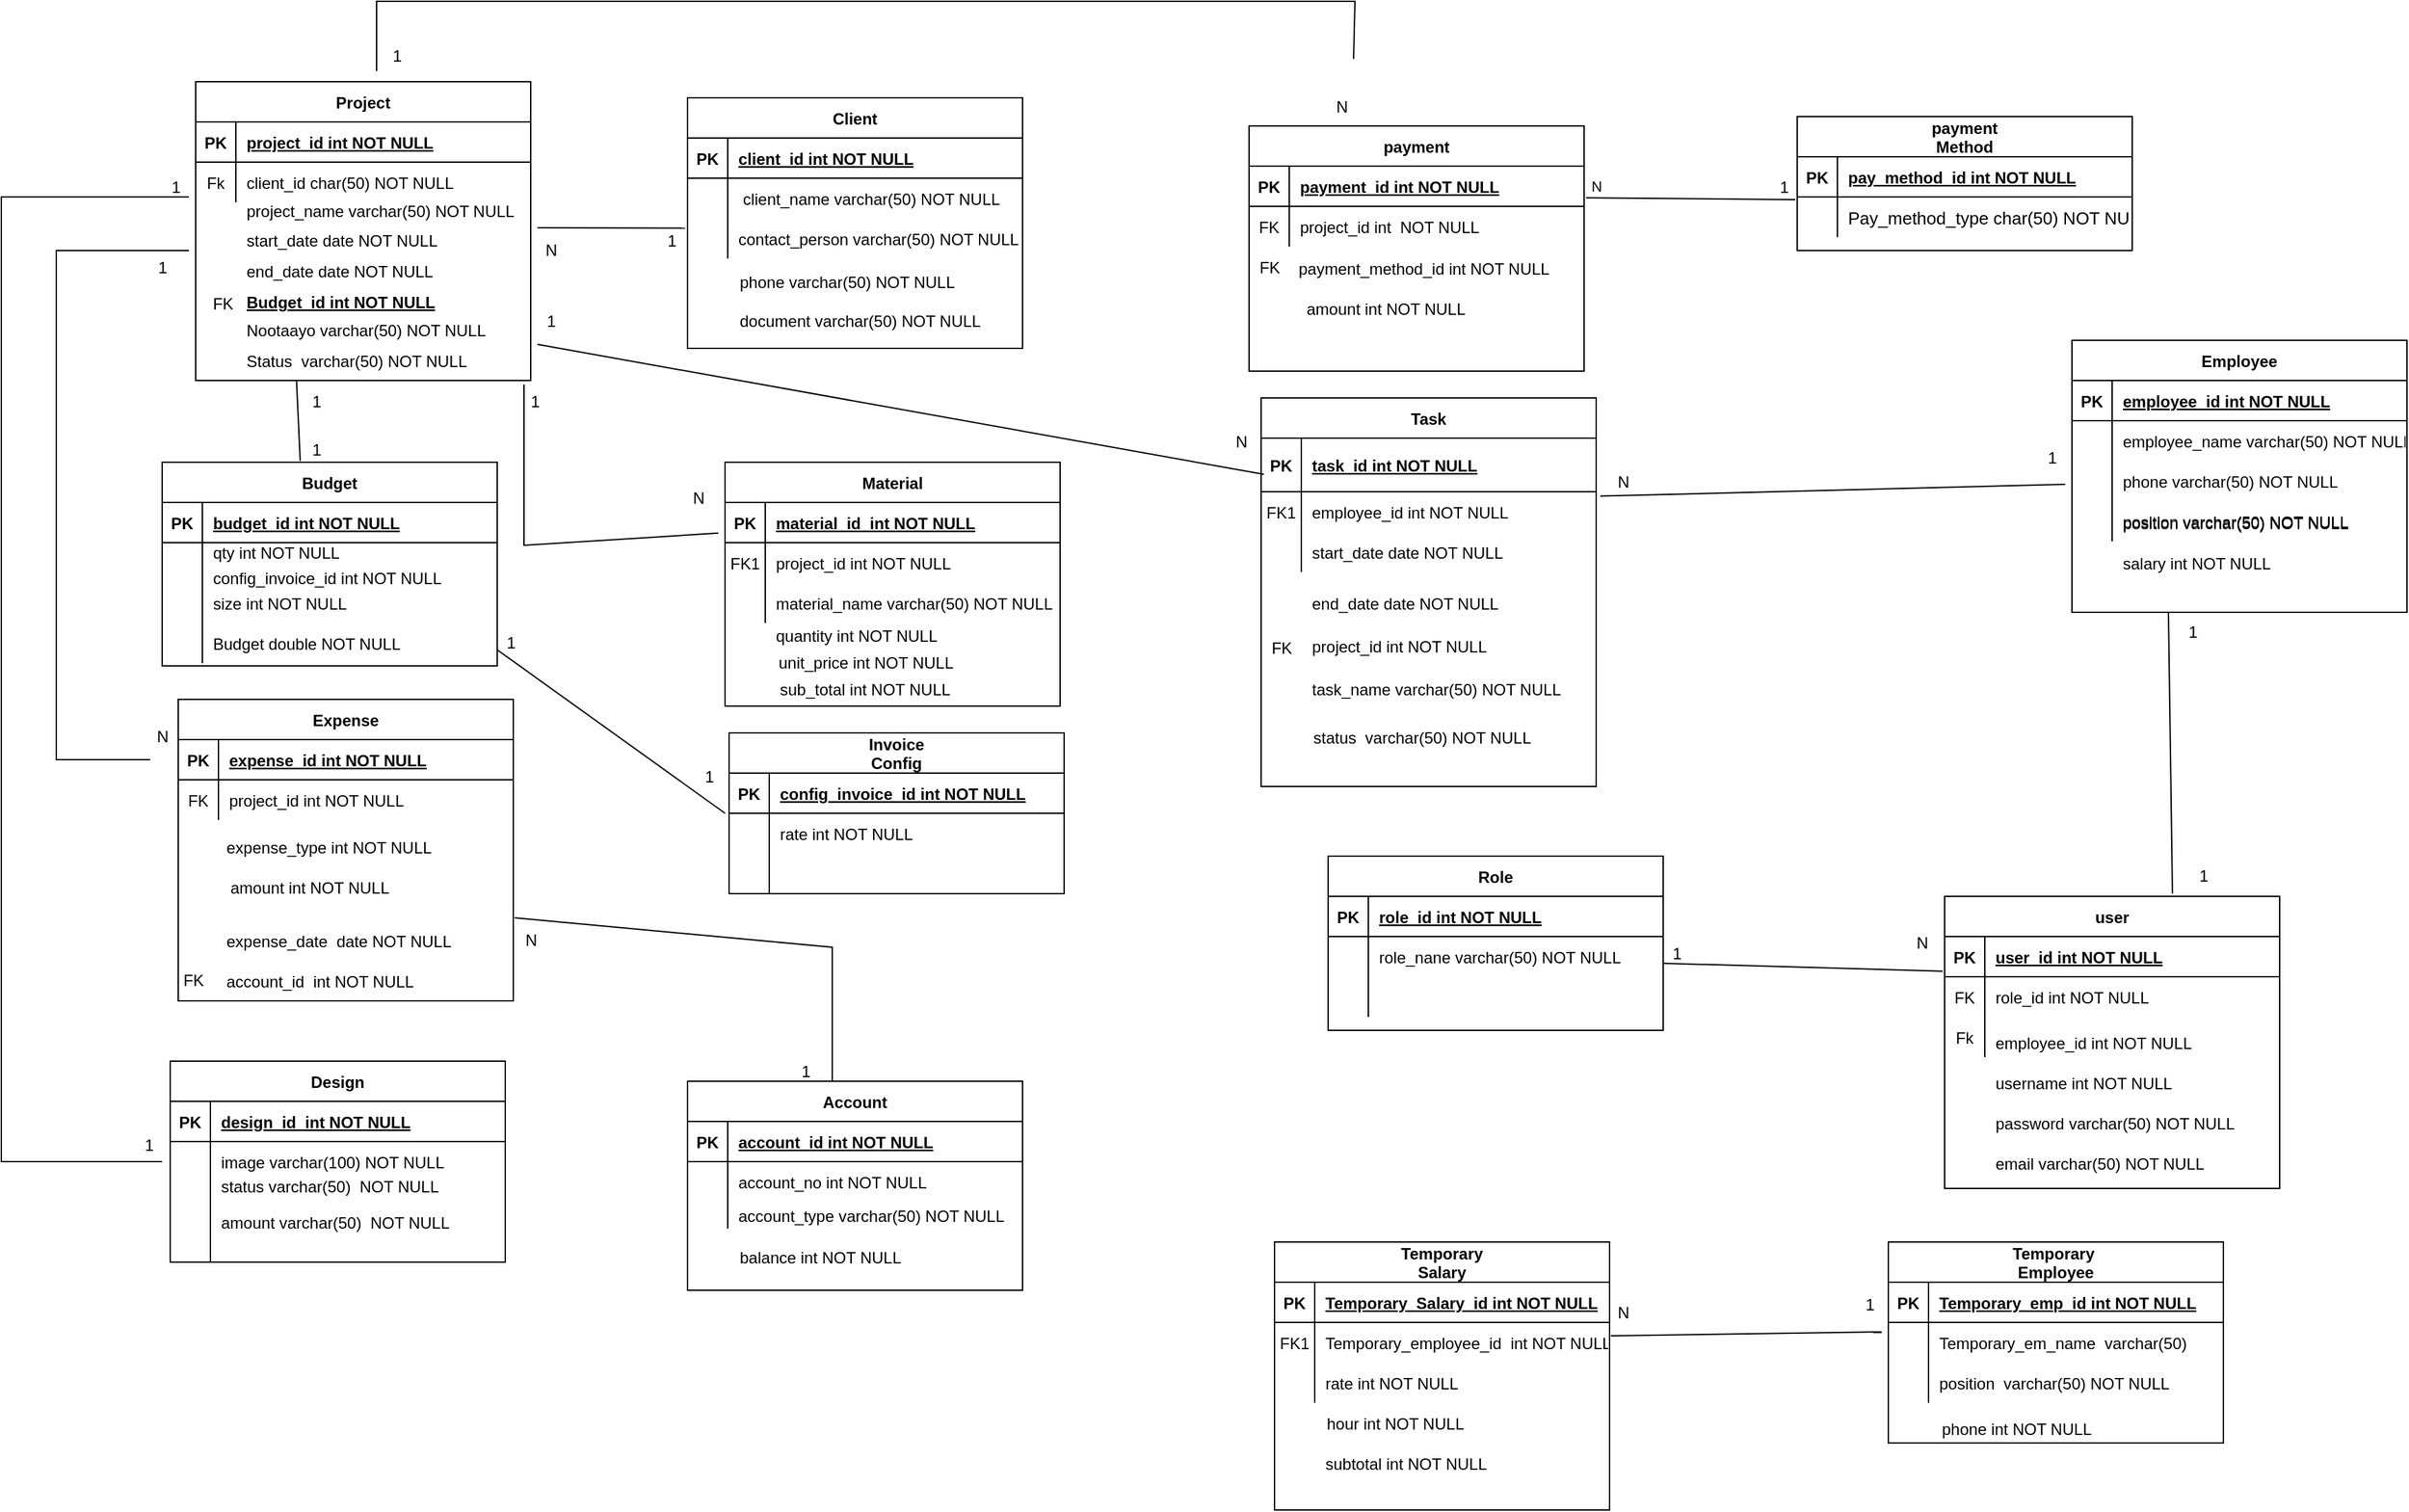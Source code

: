 <mxfile version="24.2.1" type="device">
  <diagram id="R2lEEEUBdFMjLlhIrx00" name="Page-1">
    <mxGraphModel dx="1760" dy="459" grid="1" gridSize="10" guides="1" tooltips="1" connect="1" arrows="1" fold="1" page="1" pageScale="1" pageWidth="850" pageHeight="1100" math="0" shadow="0" extFonts="Permanent Marker^https://fonts.googleapis.com/css?family=Permanent+Marker">
      <root>
        <mxCell id="0" />
        <mxCell id="1" parent="0" />
        <mxCell id="3avdwgt9HboHdd_y7vwq-140" value="Client" style="shape=table;startSize=30;container=1;collapsible=1;childLayout=tableLayout;fixedRows=1;rowLines=0;fontStyle=1;align=center;resizeLast=1;" vertex="1" parent="1">
          <mxGeometry x="72" y="86" width="250" height="187" as="geometry" />
        </mxCell>
        <mxCell id="3avdwgt9HboHdd_y7vwq-141" value="" style="shape=partialRectangle;collapsible=0;dropTarget=0;pointerEvents=0;fillColor=none;points=[[0,0.5],[1,0.5]];portConstraint=eastwest;top=0;left=0;right=0;bottom=1;" vertex="1" parent="3avdwgt9HboHdd_y7vwq-140">
          <mxGeometry y="30" width="250" height="30" as="geometry" />
        </mxCell>
        <mxCell id="3avdwgt9HboHdd_y7vwq-142" value="PK" style="shape=partialRectangle;overflow=hidden;connectable=0;fillColor=none;top=0;left=0;bottom=0;right=0;fontStyle=1;" vertex="1" parent="3avdwgt9HboHdd_y7vwq-141">
          <mxGeometry width="30" height="30" as="geometry">
            <mxRectangle width="30" height="30" as="alternateBounds" />
          </mxGeometry>
        </mxCell>
        <mxCell id="3avdwgt9HboHdd_y7vwq-143" value="client_id int NOT NULL " style="shape=partialRectangle;overflow=hidden;connectable=0;fillColor=none;top=0;left=0;bottom=0;right=0;align=left;spacingLeft=6;fontStyle=5;" vertex="1" parent="3avdwgt9HboHdd_y7vwq-141">
          <mxGeometry x="30" width="220" height="30" as="geometry">
            <mxRectangle width="220" height="30" as="alternateBounds" />
          </mxGeometry>
        </mxCell>
        <mxCell id="3avdwgt9HboHdd_y7vwq-144" value="" style="shape=partialRectangle;collapsible=0;dropTarget=0;pointerEvents=0;fillColor=none;points=[[0,0.5],[1,0.5]];portConstraint=eastwest;top=0;left=0;right=0;bottom=0;" vertex="1" parent="3avdwgt9HboHdd_y7vwq-140">
          <mxGeometry y="60" width="250" height="30" as="geometry" />
        </mxCell>
        <mxCell id="3avdwgt9HboHdd_y7vwq-145" value="" style="shape=partialRectangle;overflow=hidden;connectable=0;fillColor=none;top=0;left=0;bottom=0;right=0;" vertex="1" parent="3avdwgt9HboHdd_y7vwq-144">
          <mxGeometry width="30" height="30" as="geometry">
            <mxRectangle width="30" height="30" as="alternateBounds" />
          </mxGeometry>
        </mxCell>
        <mxCell id="3avdwgt9HboHdd_y7vwq-146" value=" client_name varchar(50) NOT NULL" style="shape=partialRectangle;overflow=hidden;connectable=0;fillColor=none;top=0;left=0;bottom=0;right=0;align=left;spacingLeft=6;" vertex="1" parent="3avdwgt9HboHdd_y7vwq-144">
          <mxGeometry x="30" width="220" height="30" as="geometry">
            <mxRectangle width="220" height="30" as="alternateBounds" />
          </mxGeometry>
        </mxCell>
        <mxCell id="3avdwgt9HboHdd_y7vwq-147" value="" style="shape=partialRectangle;collapsible=0;dropTarget=0;pointerEvents=0;fillColor=none;points=[[0,0.5],[1,0.5]];portConstraint=eastwest;top=0;left=0;right=0;bottom=0;" vertex="1" parent="3avdwgt9HboHdd_y7vwq-140">
          <mxGeometry y="90" width="250" height="30" as="geometry" />
        </mxCell>
        <mxCell id="3avdwgt9HboHdd_y7vwq-148" value="" style="shape=partialRectangle;overflow=hidden;connectable=0;fillColor=none;top=0;left=0;bottom=0;right=0;" vertex="1" parent="3avdwgt9HboHdd_y7vwq-147">
          <mxGeometry width="30" height="30" as="geometry">
            <mxRectangle width="30" height="30" as="alternateBounds" />
          </mxGeometry>
        </mxCell>
        <mxCell id="3avdwgt9HboHdd_y7vwq-149" value="contact_person varchar(50) NOT NULL" style="shape=partialRectangle;overflow=hidden;connectable=0;fillColor=none;top=0;left=0;bottom=0;right=0;align=left;spacingLeft=6;" vertex="1" parent="3avdwgt9HboHdd_y7vwq-147">
          <mxGeometry x="30" width="220" height="30" as="geometry">
            <mxRectangle width="220" height="30" as="alternateBounds" />
          </mxGeometry>
        </mxCell>
        <mxCell id="3avdwgt9HboHdd_y7vwq-150" value="Material" style="shape=table;startSize=30;container=1;collapsible=1;childLayout=tableLayout;fixedRows=1;rowLines=0;fontStyle=1;align=center;resizeLast=1;" vertex="1" parent="1">
          <mxGeometry x="100" y="358" width="250" height="182" as="geometry" />
        </mxCell>
        <mxCell id="3avdwgt9HboHdd_y7vwq-151" value="" style="shape=partialRectangle;collapsible=0;dropTarget=0;pointerEvents=0;fillColor=none;points=[[0,0.5],[1,0.5]];portConstraint=eastwest;top=0;left=0;right=0;bottom=1;" vertex="1" parent="3avdwgt9HboHdd_y7vwq-150">
          <mxGeometry y="30" width="250" height="30" as="geometry" />
        </mxCell>
        <mxCell id="3avdwgt9HboHdd_y7vwq-152" value="PK" style="shape=partialRectangle;overflow=hidden;connectable=0;fillColor=none;top=0;left=0;bottom=0;right=0;fontStyle=1;" vertex="1" parent="3avdwgt9HboHdd_y7vwq-151">
          <mxGeometry width="30" height="30" as="geometry">
            <mxRectangle width="30" height="30" as="alternateBounds" />
          </mxGeometry>
        </mxCell>
        <mxCell id="3avdwgt9HboHdd_y7vwq-153" value="material_id  int NOT NULL " style="shape=partialRectangle;overflow=hidden;connectable=0;fillColor=none;top=0;left=0;bottom=0;right=0;align=left;spacingLeft=6;fontStyle=5;" vertex="1" parent="3avdwgt9HboHdd_y7vwq-151">
          <mxGeometry x="30" width="220" height="30" as="geometry">
            <mxRectangle width="220" height="30" as="alternateBounds" />
          </mxGeometry>
        </mxCell>
        <mxCell id="3avdwgt9HboHdd_y7vwq-154" value="" style="shape=partialRectangle;collapsible=0;dropTarget=0;pointerEvents=0;fillColor=none;points=[[0,0.5],[1,0.5]];portConstraint=eastwest;top=0;left=0;right=0;bottom=0;" vertex="1" parent="3avdwgt9HboHdd_y7vwq-150">
          <mxGeometry y="60" width="250" height="30" as="geometry" />
        </mxCell>
        <mxCell id="3avdwgt9HboHdd_y7vwq-155" value="FK1" style="shape=partialRectangle;overflow=hidden;connectable=0;fillColor=none;top=0;left=0;bottom=0;right=0;" vertex="1" parent="3avdwgt9HboHdd_y7vwq-154">
          <mxGeometry width="30" height="30" as="geometry">
            <mxRectangle width="30" height="30" as="alternateBounds" />
          </mxGeometry>
        </mxCell>
        <mxCell id="3avdwgt9HboHdd_y7vwq-156" value="project_id int NOT NULL" style="shape=partialRectangle;overflow=hidden;connectable=0;fillColor=none;top=0;left=0;bottom=0;right=0;align=left;spacingLeft=6;" vertex="1" parent="3avdwgt9HboHdd_y7vwq-154">
          <mxGeometry x="30" width="220" height="30" as="geometry">
            <mxRectangle width="220" height="30" as="alternateBounds" />
          </mxGeometry>
        </mxCell>
        <mxCell id="3avdwgt9HboHdd_y7vwq-157" value="" style="shape=partialRectangle;collapsible=0;dropTarget=0;pointerEvents=0;fillColor=none;points=[[0,0.5],[1,0.5]];portConstraint=eastwest;top=0;left=0;right=0;bottom=0;" vertex="1" parent="3avdwgt9HboHdd_y7vwq-150">
          <mxGeometry y="90" width="250" height="30" as="geometry" />
        </mxCell>
        <mxCell id="3avdwgt9HboHdd_y7vwq-158" value="" style="shape=partialRectangle;overflow=hidden;connectable=0;fillColor=none;top=0;left=0;bottom=0;right=0;" vertex="1" parent="3avdwgt9HboHdd_y7vwq-157">
          <mxGeometry width="30" height="30" as="geometry">
            <mxRectangle width="30" height="30" as="alternateBounds" />
          </mxGeometry>
        </mxCell>
        <mxCell id="3avdwgt9HboHdd_y7vwq-159" value="material_name varchar(50) NOT NULL" style="shape=partialRectangle;overflow=hidden;connectable=0;fillColor=none;top=0;left=0;bottom=0;right=0;align=left;spacingLeft=6;" vertex="1" parent="3avdwgt9HboHdd_y7vwq-157">
          <mxGeometry x="30" width="220" height="30" as="geometry">
            <mxRectangle width="220" height="30" as="alternateBounds" />
          </mxGeometry>
        </mxCell>
        <mxCell id="3avdwgt9HboHdd_y7vwq-160" value="Project" style="shape=table;startSize=30;container=1;collapsible=1;childLayout=tableLayout;fixedRows=1;rowLines=0;fontStyle=1;align=center;resizeLast=1;" vertex="1" parent="1">
          <mxGeometry x="-295" y="74" width="250" height="223" as="geometry" />
        </mxCell>
        <mxCell id="3avdwgt9HboHdd_y7vwq-161" value="" style="shape=partialRectangle;collapsible=0;dropTarget=0;pointerEvents=0;fillColor=none;points=[[0,0.5],[1,0.5]];portConstraint=eastwest;top=0;left=0;right=0;bottom=1;" vertex="1" parent="3avdwgt9HboHdd_y7vwq-160">
          <mxGeometry y="30" width="250" height="30" as="geometry" />
        </mxCell>
        <mxCell id="3avdwgt9HboHdd_y7vwq-162" value="PK" style="shape=partialRectangle;overflow=hidden;connectable=0;fillColor=none;top=0;left=0;bottom=0;right=0;fontStyle=1;" vertex="1" parent="3avdwgt9HboHdd_y7vwq-161">
          <mxGeometry width="30" height="30" as="geometry">
            <mxRectangle width="30" height="30" as="alternateBounds" />
          </mxGeometry>
        </mxCell>
        <mxCell id="3avdwgt9HboHdd_y7vwq-163" value="project_id int NOT NULL " style="shape=partialRectangle;overflow=hidden;connectable=0;fillColor=none;top=0;left=0;bottom=0;right=0;align=left;spacingLeft=6;fontStyle=5;" vertex="1" parent="3avdwgt9HboHdd_y7vwq-161">
          <mxGeometry x="30" width="220" height="30" as="geometry">
            <mxRectangle width="220" height="30" as="alternateBounds" />
          </mxGeometry>
        </mxCell>
        <mxCell id="3avdwgt9HboHdd_y7vwq-164" value="" style="shape=partialRectangle;collapsible=0;dropTarget=0;pointerEvents=0;fillColor=none;points=[[0,0.5],[1,0.5]];portConstraint=eastwest;top=0;left=0;right=0;bottom=0;" vertex="1" parent="3avdwgt9HboHdd_y7vwq-160">
          <mxGeometry y="60" width="250" height="30" as="geometry" />
        </mxCell>
        <mxCell id="3avdwgt9HboHdd_y7vwq-165" value="Fk" style="shape=partialRectangle;overflow=hidden;connectable=0;fillColor=none;top=0;left=0;bottom=0;right=0;" vertex="1" parent="3avdwgt9HboHdd_y7vwq-164">
          <mxGeometry width="30" height="30" as="geometry">
            <mxRectangle width="30" height="30" as="alternateBounds" />
          </mxGeometry>
        </mxCell>
        <mxCell id="3avdwgt9HboHdd_y7vwq-166" value="client_id char(50) NOT NULL" style="shape=partialRectangle;overflow=hidden;connectable=0;fillColor=none;top=0;left=0;bottom=0;right=0;align=left;spacingLeft=6;" vertex="1" parent="3avdwgt9HboHdd_y7vwq-164">
          <mxGeometry x="30" width="220" height="30" as="geometry">
            <mxRectangle width="220" height="30" as="alternateBounds" />
          </mxGeometry>
        </mxCell>
        <mxCell id="3avdwgt9HboHdd_y7vwq-174" value="Expense" style="shape=table;startSize=30;container=1;collapsible=1;childLayout=tableLayout;fixedRows=1;rowLines=0;fontStyle=1;align=center;resizeLast=1;" vertex="1" parent="1">
          <mxGeometry x="-308" y="535" width="250" height="225" as="geometry" />
        </mxCell>
        <mxCell id="3avdwgt9HboHdd_y7vwq-175" value="" style="shape=partialRectangle;collapsible=0;dropTarget=0;pointerEvents=0;fillColor=none;points=[[0,0.5],[1,0.5]];portConstraint=eastwest;top=0;left=0;right=0;bottom=1;" vertex="1" parent="3avdwgt9HboHdd_y7vwq-174">
          <mxGeometry y="30" width="250" height="30" as="geometry" />
        </mxCell>
        <mxCell id="3avdwgt9HboHdd_y7vwq-176" value="PK" style="shape=partialRectangle;overflow=hidden;connectable=0;fillColor=none;top=0;left=0;bottom=0;right=0;fontStyle=1;" vertex="1" parent="3avdwgt9HboHdd_y7vwq-175">
          <mxGeometry width="30" height="30" as="geometry">
            <mxRectangle width="30" height="30" as="alternateBounds" />
          </mxGeometry>
        </mxCell>
        <mxCell id="3avdwgt9HboHdd_y7vwq-177" value="expense_id int NOT NULL " style="shape=partialRectangle;overflow=hidden;connectable=0;fillColor=none;top=0;left=0;bottom=0;right=0;align=left;spacingLeft=6;fontStyle=5;" vertex="1" parent="3avdwgt9HboHdd_y7vwq-175">
          <mxGeometry x="30" width="220" height="30" as="geometry">
            <mxRectangle width="220" height="30" as="alternateBounds" />
          </mxGeometry>
        </mxCell>
        <mxCell id="3avdwgt9HboHdd_y7vwq-178" value="" style="shape=partialRectangle;collapsible=0;dropTarget=0;pointerEvents=0;fillColor=none;points=[[0,0.5],[1,0.5]];portConstraint=eastwest;top=0;left=0;right=0;bottom=0;" vertex="1" parent="3avdwgt9HboHdd_y7vwq-174">
          <mxGeometry y="60" width="250" height="30" as="geometry" />
        </mxCell>
        <mxCell id="3avdwgt9HboHdd_y7vwq-179" value="FK" style="shape=partialRectangle;overflow=hidden;connectable=0;fillColor=none;top=0;left=0;bottom=0;right=0;" vertex="1" parent="3avdwgt9HboHdd_y7vwq-178">
          <mxGeometry width="30" height="30" as="geometry">
            <mxRectangle width="30" height="30" as="alternateBounds" />
          </mxGeometry>
        </mxCell>
        <mxCell id="3avdwgt9HboHdd_y7vwq-180" value="project_id int NOT NULL" style="shape=partialRectangle;overflow=hidden;connectable=0;fillColor=none;top=0;left=0;bottom=0;right=0;align=left;spacingLeft=6;" vertex="1" parent="3avdwgt9HboHdd_y7vwq-178">
          <mxGeometry x="30" width="220" height="30" as="geometry">
            <mxRectangle width="220" height="30" as="alternateBounds" />
          </mxGeometry>
        </mxCell>
        <mxCell id="3avdwgt9HboHdd_y7vwq-181" value="payment" style="shape=table;startSize=30;container=1;collapsible=1;childLayout=tableLayout;fixedRows=1;rowLines=0;fontStyle=1;align=center;resizeLast=1;" vertex="1" parent="1">
          <mxGeometry x="491" y="107" width="250" height="183" as="geometry" />
        </mxCell>
        <mxCell id="3avdwgt9HboHdd_y7vwq-182" value="" style="shape=partialRectangle;collapsible=0;dropTarget=0;pointerEvents=0;fillColor=none;points=[[0,0.5],[1,0.5]];portConstraint=eastwest;top=0;left=0;right=0;bottom=1;" vertex="1" parent="3avdwgt9HboHdd_y7vwq-181">
          <mxGeometry y="30" width="250" height="30" as="geometry" />
        </mxCell>
        <mxCell id="3avdwgt9HboHdd_y7vwq-183" value="PK" style="shape=partialRectangle;overflow=hidden;connectable=0;fillColor=none;top=0;left=0;bottom=0;right=0;fontStyle=1;" vertex="1" parent="3avdwgt9HboHdd_y7vwq-182">
          <mxGeometry width="30" height="30" as="geometry">
            <mxRectangle width="30" height="30" as="alternateBounds" />
          </mxGeometry>
        </mxCell>
        <mxCell id="3avdwgt9HboHdd_y7vwq-184" value="payment_id int NOT NULL " style="shape=partialRectangle;overflow=hidden;connectable=0;fillColor=none;top=0;left=0;bottom=0;right=0;align=left;spacingLeft=6;fontStyle=5;" vertex="1" parent="3avdwgt9HboHdd_y7vwq-182">
          <mxGeometry x="30" width="220" height="30" as="geometry">
            <mxRectangle width="220" height="30" as="alternateBounds" />
          </mxGeometry>
        </mxCell>
        <mxCell id="3avdwgt9HboHdd_y7vwq-185" value="" style="shape=partialRectangle;collapsible=0;dropTarget=0;pointerEvents=0;fillColor=none;points=[[0,0.5],[1,0.5]];portConstraint=eastwest;top=0;left=0;right=0;bottom=0;" vertex="1" parent="3avdwgt9HboHdd_y7vwq-181">
          <mxGeometry y="60" width="250" height="30" as="geometry" />
        </mxCell>
        <mxCell id="3avdwgt9HboHdd_y7vwq-186" value="FK" style="shape=partialRectangle;overflow=hidden;connectable=0;fillColor=none;top=0;left=0;bottom=0;right=0;" vertex="1" parent="3avdwgt9HboHdd_y7vwq-185">
          <mxGeometry width="30" height="30" as="geometry">
            <mxRectangle width="30" height="30" as="alternateBounds" />
          </mxGeometry>
        </mxCell>
        <mxCell id="3avdwgt9HboHdd_y7vwq-187" value="project_id int  NOT NULL" style="shape=partialRectangle;overflow=hidden;connectable=0;fillColor=none;top=0;left=0;bottom=0;right=0;align=left;spacingLeft=6;" vertex="1" parent="3avdwgt9HboHdd_y7vwq-185">
          <mxGeometry x="30" width="220" height="30" as="geometry">
            <mxRectangle width="220" height="30" as="alternateBounds" />
          </mxGeometry>
        </mxCell>
        <mxCell id="3avdwgt9HboHdd_y7vwq-188" value="payment&#xa;Method" style="shape=table;startSize=30;container=1;collapsible=1;childLayout=tableLayout;fixedRows=1;rowLines=0;fontStyle=1;align=center;resizeLast=1;" vertex="1" parent="1">
          <mxGeometry x="900" y="100" width="250" height="100" as="geometry" />
        </mxCell>
        <mxCell id="3avdwgt9HboHdd_y7vwq-189" value="" style="shape=partialRectangle;collapsible=0;dropTarget=0;pointerEvents=0;fillColor=none;points=[[0,0.5],[1,0.5]];portConstraint=eastwest;top=0;left=0;right=0;bottom=1;" vertex="1" parent="3avdwgt9HboHdd_y7vwq-188">
          <mxGeometry y="30" width="250" height="30" as="geometry" />
        </mxCell>
        <mxCell id="3avdwgt9HboHdd_y7vwq-190" value="PK" style="shape=partialRectangle;overflow=hidden;connectable=0;fillColor=none;top=0;left=0;bottom=0;right=0;fontStyle=1;" vertex="1" parent="3avdwgt9HboHdd_y7vwq-189">
          <mxGeometry width="30" height="30" as="geometry">
            <mxRectangle width="30" height="30" as="alternateBounds" />
          </mxGeometry>
        </mxCell>
        <mxCell id="3avdwgt9HboHdd_y7vwq-191" value="pay_method_id int NOT NULL " style="shape=partialRectangle;overflow=hidden;connectable=0;fillColor=none;top=0;left=0;bottom=0;right=0;align=left;spacingLeft=6;fontStyle=5;" vertex="1" parent="3avdwgt9HboHdd_y7vwq-189">
          <mxGeometry x="30" width="220" height="30" as="geometry">
            <mxRectangle width="220" height="30" as="alternateBounds" />
          </mxGeometry>
        </mxCell>
        <mxCell id="3avdwgt9HboHdd_y7vwq-192" value="" style="shape=partialRectangle;collapsible=0;dropTarget=0;pointerEvents=0;fillColor=none;points=[[0,0.5],[1,0.5]];portConstraint=eastwest;top=0;left=0;right=0;bottom=0;" vertex="1" parent="3avdwgt9HboHdd_y7vwq-188">
          <mxGeometry y="60" width="250" height="30" as="geometry" />
        </mxCell>
        <mxCell id="3avdwgt9HboHdd_y7vwq-193" value="" style="shape=partialRectangle;overflow=hidden;connectable=0;fillColor=none;top=0;left=0;bottom=0;right=0;" vertex="1" parent="3avdwgt9HboHdd_y7vwq-192">
          <mxGeometry width="30" height="30" as="geometry">
            <mxRectangle width="30" height="30" as="alternateBounds" />
          </mxGeometry>
        </mxCell>
        <mxCell id="3avdwgt9HboHdd_y7vwq-194" value="Pay_method_type char(50) NOT NULL" style="shape=partialRectangle;overflow=hidden;connectable=0;fillColor=none;top=0;left=0;bottom=0;right=0;align=left;spacingLeft=6;fontSize=13;" vertex="1" parent="3avdwgt9HboHdd_y7vwq-192">
          <mxGeometry x="30" width="220" height="30" as="geometry">
            <mxRectangle width="220" height="30" as="alternateBounds" />
          </mxGeometry>
        </mxCell>
        <mxCell id="3avdwgt9HboHdd_y7vwq-195" value="Design" style="shape=table;startSize=30;container=1;collapsible=1;childLayout=tableLayout;fixedRows=1;rowLines=0;fontStyle=1;align=center;resizeLast=1;" vertex="1" parent="1">
          <mxGeometry x="-314" y="805" width="250" height="150" as="geometry" />
        </mxCell>
        <mxCell id="3avdwgt9HboHdd_y7vwq-196" value="" style="shape=partialRectangle;collapsible=0;dropTarget=0;pointerEvents=0;fillColor=none;points=[[0,0.5],[1,0.5]];portConstraint=eastwest;top=0;left=0;right=0;bottom=1;" vertex="1" parent="3avdwgt9HboHdd_y7vwq-195">
          <mxGeometry y="30" width="250" height="30" as="geometry" />
        </mxCell>
        <mxCell id="3avdwgt9HboHdd_y7vwq-197" value="PK" style="shape=partialRectangle;overflow=hidden;connectable=0;fillColor=none;top=0;left=0;bottom=0;right=0;fontStyle=1;" vertex="1" parent="3avdwgt9HboHdd_y7vwq-196">
          <mxGeometry width="30" height="30" as="geometry">
            <mxRectangle width="30" height="30" as="alternateBounds" />
          </mxGeometry>
        </mxCell>
        <mxCell id="3avdwgt9HboHdd_y7vwq-198" value="design_id  int NOT NULL " style="shape=partialRectangle;overflow=hidden;connectable=0;fillColor=none;top=0;left=0;bottom=0;right=0;align=left;spacingLeft=6;fontStyle=5;" vertex="1" parent="3avdwgt9HboHdd_y7vwq-196">
          <mxGeometry x="30" width="220" height="30" as="geometry">
            <mxRectangle width="220" height="30" as="alternateBounds" />
          </mxGeometry>
        </mxCell>
        <mxCell id="3avdwgt9HboHdd_y7vwq-199" value="" style="shape=partialRectangle;collapsible=0;dropTarget=0;pointerEvents=0;fillColor=none;points=[[0,0.5],[1,0.5]];portConstraint=eastwest;top=0;left=0;right=0;bottom=0;" vertex="1" parent="3avdwgt9HboHdd_y7vwq-195">
          <mxGeometry y="60" width="250" height="30" as="geometry" />
        </mxCell>
        <mxCell id="3avdwgt9HboHdd_y7vwq-200" value="" style="shape=partialRectangle;overflow=hidden;connectable=0;fillColor=none;top=0;left=0;bottom=0;right=0;" vertex="1" parent="3avdwgt9HboHdd_y7vwq-199">
          <mxGeometry width="30" height="30" as="geometry">
            <mxRectangle width="30" height="30" as="alternateBounds" />
          </mxGeometry>
        </mxCell>
        <mxCell id="3avdwgt9HboHdd_y7vwq-201" value="image varchar(100) NOT NULL" style="shape=partialRectangle;overflow=hidden;connectable=0;fillColor=none;top=0;left=0;bottom=0;right=0;align=left;spacingLeft=6;" vertex="1" parent="3avdwgt9HboHdd_y7vwq-199">
          <mxGeometry x="30" width="220" height="30" as="geometry">
            <mxRectangle width="220" height="30" as="alternateBounds" />
          </mxGeometry>
        </mxCell>
        <mxCell id="3avdwgt9HboHdd_y7vwq-202" value="" style="shape=partialRectangle;collapsible=0;dropTarget=0;pointerEvents=0;fillColor=none;points=[[0,0.5],[1,0.5]];portConstraint=eastwest;top=0;left=0;right=0;bottom=0;" vertex="1" parent="3avdwgt9HboHdd_y7vwq-195">
          <mxGeometry y="90" width="250" height="60" as="geometry" />
        </mxCell>
        <mxCell id="3avdwgt9HboHdd_y7vwq-203" value="" style="shape=partialRectangle;overflow=hidden;connectable=0;fillColor=none;top=0;left=0;bottom=0;right=0;" vertex="1" parent="3avdwgt9HboHdd_y7vwq-202">
          <mxGeometry width="30" height="60" as="geometry">
            <mxRectangle width="30" height="60" as="alternateBounds" />
          </mxGeometry>
        </mxCell>
        <mxCell id="3avdwgt9HboHdd_y7vwq-204" value="amount varchar(50)  NOT NULL" style="shape=partialRectangle;overflow=hidden;connectable=0;fillColor=none;top=0;left=0;bottom=0;right=0;align=left;spacingLeft=6;" vertex="1" parent="3avdwgt9HboHdd_y7vwq-202">
          <mxGeometry x="30" width="220" height="60" as="geometry">
            <mxRectangle width="220" height="60" as="alternateBounds" />
          </mxGeometry>
        </mxCell>
        <mxCell id="3avdwgt9HboHdd_y7vwq-205" value="Account" style="shape=table;startSize=30;container=1;collapsible=1;childLayout=tableLayout;fixedRows=1;rowLines=0;fontStyle=1;align=center;resizeLast=1;" vertex="1" parent="1">
          <mxGeometry x="72" y="820" width="250" height="156" as="geometry" />
        </mxCell>
        <mxCell id="3avdwgt9HboHdd_y7vwq-206" value="" style="shape=partialRectangle;collapsible=0;dropTarget=0;pointerEvents=0;fillColor=none;points=[[0,0.5],[1,0.5]];portConstraint=eastwest;top=0;left=0;right=0;bottom=1;" vertex="1" parent="3avdwgt9HboHdd_y7vwq-205">
          <mxGeometry y="30" width="250" height="30" as="geometry" />
        </mxCell>
        <mxCell id="3avdwgt9HboHdd_y7vwq-207" value="PK" style="shape=partialRectangle;overflow=hidden;connectable=0;fillColor=none;top=0;left=0;bottom=0;right=0;fontStyle=1;" vertex="1" parent="3avdwgt9HboHdd_y7vwq-206">
          <mxGeometry width="30" height="30" as="geometry">
            <mxRectangle width="30" height="30" as="alternateBounds" />
          </mxGeometry>
        </mxCell>
        <mxCell id="3avdwgt9HboHdd_y7vwq-208" value="account_id int NOT NULL " style="shape=partialRectangle;overflow=hidden;connectable=0;fillColor=none;top=0;left=0;bottom=0;right=0;align=left;spacingLeft=6;fontStyle=5;" vertex="1" parent="3avdwgt9HboHdd_y7vwq-206">
          <mxGeometry x="30" width="220" height="30" as="geometry">
            <mxRectangle width="220" height="30" as="alternateBounds" />
          </mxGeometry>
        </mxCell>
        <mxCell id="3avdwgt9HboHdd_y7vwq-209" value="" style="shape=partialRectangle;collapsible=0;dropTarget=0;pointerEvents=0;fillColor=none;points=[[0,0.5],[1,0.5]];portConstraint=eastwest;top=0;left=0;right=0;bottom=0;" vertex="1" parent="3avdwgt9HboHdd_y7vwq-205">
          <mxGeometry y="60" width="250" height="30" as="geometry" />
        </mxCell>
        <mxCell id="3avdwgt9HboHdd_y7vwq-210" value="" style="shape=partialRectangle;overflow=hidden;connectable=0;fillColor=none;top=0;left=0;bottom=0;right=0;" vertex="1" parent="3avdwgt9HboHdd_y7vwq-209">
          <mxGeometry width="30" height="30" as="geometry">
            <mxRectangle width="30" height="30" as="alternateBounds" />
          </mxGeometry>
        </mxCell>
        <mxCell id="3avdwgt9HboHdd_y7vwq-211" value="account_no int NOT NULL" style="shape=partialRectangle;overflow=hidden;connectable=0;fillColor=none;top=0;left=0;bottom=0;right=0;align=left;spacingLeft=6;" vertex="1" parent="3avdwgt9HboHdd_y7vwq-209">
          <mxGeometry x="30" width="220" height="30" as="geometry">
            <mxRectangle width="220" height="30" as="alternateBounds" />
          </mxGeometry>
        </mxCell>
        <mxCell id="3avdwgt9HboHdd_y7vwq-212" value="" style="shape=partialRectangle;collapsible=0;dropTarget=0;pointerEvents=0;fillColor=none;points=[[0,0.5],[1,0.5]];portConstraint=eastwest;top=0;left=0;right=0;bottom=0;" vertex="1" parent="3avdwgt9HboHdd_y7vwq-205">
          <mxGeometry y="90" width="250" height="20" as="geometry" />
        </mxCell>
        <mxCell id="3avdwgt9HboHdd_y7vwq-213" value="" style="shape=partialRectangle;overflow=hidden;connectable=0;fillColor=none;top=0;left=0;bottom=0;right=0;" vertex="1" parent="3avdwgt9HboHdd_y7vwq-212">
          <mxGeometry width="30" height="20" as="geometry">
            <mxRectangle width="30" height="20" as="alternateBounds" />
          </mxGeometry>
        </mxCell>
        <mxCell id="3avdwgt9HboHdd_y7vwq-214" value="account_type varchar(50) NOT NULL" style="shape=partialRectangle;overflow=hidden;connectable=0;fillColor=none;top=0;left=0;bottom=0;right=0;align=left;spacingLeft=6;" vertex="1" parent="3avdwgt9HboHdd_y7vwq-212">
          <mxGeometry x="30" width="220" height="20" as="geometry">
            <mxRectangle width="220" height="20" as="alternateBounds" />
          </mxGeometry>
        </mxCell>
        <mxCell id="3avdwgt9HboHdd_y7vwq-215" value="Task" style="shape=table;startSize=30;container=1;collapsible=1;childLayout=tableLayout;fixedRows=1;rowLines=0;fontStyle=1;align=center;resizeLast=1;" vertex="1" parent="1">
          <mxGeometry x="500" y="310" width="250" height="290" as="geometry" />
        </mxCell>
        <mxCell id="3avdwgt9HboHdd_y7vwq-216" value="" style="shape=partialRectangle;collapsible=0;dropTarget=0;pointerEvents=0;fillColor=none;points=[[0,0.5],[1,0.5]];portConstraint=eastwest;top=0;left=0;right=0;bottom=1;" vertex="1" parent="3avdwgt9HboHdd_y7vwq-215">
          <mxGeometry y="30" width="250" height="40" as="geometry" />
        </mxCell>
        <mxCell id="3avdwgt9HboHdd_y7vwq-217" value="PK" style="shape=partialRectangle;overflow=hidden;connectable=0;fillColor=none;top=0;left=0;bottom=0;right=0;fontStyle=1;" vertex="1" parent="3avdwgt9HboHdd_y7vwq-216">
          <mxGeometry width="30" height="40" as="geometry">
            <mxRectangle width="30" height="40" as="alternateBounds" />
          </mxGeometry>
        </mxCell>
        <mxCell id="3avdwgt9HboHdd_y7vwq-218" value="task_id int NOT NULL " style="shape=partialRectangle;overflow=hidden;connectable=0;fillColor=none;top=0;left=0;bottom=0;right=0;align=left;spacingLeft=6;fontStyle=5;" vertex="1" parent="3avdwgt9HboHdd_y7vwq-216">
          <mxGeometry x="30" width="220" height="40" as="geometry">
            <mxRectangle width="220" height="40" as="alternateBounds" />
          </mxGeometry>
        </mxCell>
        <mxCell id="3avdwgt9HboHdd_y7vwq-219" value="" style="shape=partialRectangle;collapsible=0;dropTarget=0;pointerEvents=0;fillColor=none;points=[[0,0.5],[1,0.5]];portConstraint=eastwest;top=0;left=0;right=0;bottom=0;" vertex="1" parent="3avdwgt9HboHdd_y7vwq-215">
          <mxGeometry y="70" width="250" height="30" as="geometry" />
        </mxCell>
        <mxCell id="3avdwgt9HboHdd_y7vwq-220" value="FK1" style="shape=partialRectangle;overflow=hidden;connectable=0;fillColor=none;top=0;left=0;bottom=0;right=0;" vertex="1" parent="3avdwgt9HboHdd_y7vwq-219">
          <mxGeometry width="30" height="30" as="geometry">
            <mxRectangle width="30" height="30" as="alternateBounds" />
          </mxGeometry>
        </mxCell>
        <mxCell id="3avdwgt9HboHdd_y7vwq-221" value="employee_id int NOT NULL" style="shape=partialRectangle;overflow=hidden;connectable=0;fillColor=none;top=0;left=0;bottom=0;right=0;align=left;spacingLeft=6;" vertex="1" parent="3avdwgt9HboHdd_y7vwq-219">
          <mxGeometry x="30" width="220" height="30" as="geometry">
            <mxRectangle width="220" height="30" as="alternateBounds" />
          </mxGeometry>
        </mxCell>
        <mxCell id="3avdwgt9HboHdd_y7vwq-222" value="" style="shape=partialRectangle;collapsible=0;dropTarget=0;pointerEvents=0;fillColor=none;points=[[0,0.5],[1,0.5]];portConstraint=eastwest;top=0;left=0;right=0;bottom=0;" vertex="1" parent="3avdwgt9HboHdd_y7vwq-215">
          <mxGeometry y="100" width="250" height="30" as="geometry" />
        </mxCell>
        <mxCell id="3avdwgt9HboHdd_y7vwq-223" value="" style="shape=partialRectangle;overflow=hidden;connectable=0;fillColor=none;top=0;left=0;bottom=0;right=0;" vertex="1" parent="3avdwgt9HboHdd_y7vwq-222">
          <mxGeometry width="30" height="30" as="geometry">
            <mxRectangle width="30" height="30" as="alternateBounds" />
          </mxGeometry>
        </mxCell>
        <mxCell id="3avdwgt9HboHdd_y7vwq-224" value="start_date date NOT NULL" style="shape=partialRectangle;overflow=hidden;connectable=0;fillColor=none;top=0;left=0;bottom=0;right=0;align=left;spacingLeft=6;" vertex="1" parent="3avdwgt9HboHdd_y7vwq-222">
          <mxGeometry x="30" width="220" height="30" as="geometry">
            <mxRectangle width="220" height="30" as="alternateBounds" />
          </mxGeometry>
        </mxCell>
        <mxCell id="3avdwgt9HboHdd_y7vwq-225" value="Employee" style="shape=table;startSize=30;container=1;collapsible=1;childLayout=tableLayout;fixedRows=1;rowLines=0;fontStyle=1;align=center;resizeLast=1;" vertex="1" parent="1">
          <mxGeometry x="1105" y="267" width="250" height="203" as="geometry" />
        </mxCell>
        <mxCell id="3avdwgt9HboHdd_y7vwq-226" value="" style="shape=partialRectangle;collapsible=0;dropTarget=0;pointerEvents=0;fillColor=none;points=[[0,0.5],[1,0.5]];portConstraint=eastwest;top=0;left=0;right=0;bottom=1;" vertex="1" parent="3avdwgt9HboHdd_y7vwq-225">
          <mxGeometry y="30" width="250" height="30" as="geometry" />
        </mxCell>
        <mxCell id="3avdwgt9HboHdd_y7vwq-227" value="PK" style="shape=partialRectangle;overflow=hidden;connectable=0;fillColor=none;top=0;left=0;bottom=0;right=0;fontStyle=1;" vertex="1" parent="3avdwgt9HboHdd_y7vwq-226">
          <mxGeometry width="30" height="30" as="geometry">
            <mxRectangle width="30" height="30" as="alternateBounds" />
          </mxGeometry>
        </mxCell>
        <mxCell id="3avdwgt9HboHdd_y7vwq-228" value="employee_id int NOT NULL " style="shape=partialRectangle;overflow=hidden;connectable=0;fillColor=none;top=0;left=0;bottom=0;right=0;align=left;spacingLeft=6;fontStyle=5;" vertex="1" parent="3avdwgt9HboHdd_y7vwq-226">
          <mxGeometry x="30" width="220" height="30" as="geometry">
            <mxRectangle width="220" height="30" as="alternateBounds" />
          </mxGeometry>
        </mxCell>
        <mxCell id="3avdwgt9HboHdd_y7vwq-369" value="" style="shape=partialRectangle;collapsible=0;dropTarget=0;pointerEvents=0;fillColor=none;points=[[0,0.5],[1,0.5]];portConstraint=eastwest;top=0;left=0;right=0;bottom=0;" vertex="1" parent="3avdwgt9HboHdd_y7vwq-225">
          <mxGeometry y="60" width="250" height="30" as="geometry" />
        </mxCell>
        <mxCell id="3avdwgt9HboHdd_y7vwq-370" value="" style="shape=partialRectangle;overflow=hidden;connectable=0;fillColor=none;top=0;left=0;bottom=0;right=0;" vertex="1" parent="3avdwgt9HboHdd_y7vwq-369">
          <mxGeometry width="30" height="30" as="geometry">
            <mxRectangle width="30" height="30" as="alternateBounds" />
          </mxGeometry>
        </mxCell>
        <mxCell id="3avdwgt9HboHdd_y7vwq-371" value="employee_name varchar(50) NOT NULL" style="shape=partialRectangle;overflow=hidden;connectable=0;fillColor=none;top=0;left=0;bottom=0;right=0;align=left;spacingLeft=6;" vertex="1" parent="3avdwgt9HboHdd_y7vwq-369">
          <mxGeometry x="30" width="220" height="30" as="geometry">
            <mxRectangle width="220" height="30" as="alternateBounds" />
          </mxGeometry>
        </mxCell>
        <mxCell id="3avdwgt9HboHdd_y7vwq-229" value="" style="shape=partialRectangle;collapsible=0;dropTarget=0;pointerEvents=0;fillColor=none;points=[[0,0.5],[1,0.5]];portConstraint=eastwest;top=0;left=0;right=0;bottom=0;" vertex="1" parent="3avdwgt9HboHdd_y7vwq-225">
          <mxGeometry y="90" width="250" height="30" as="geometry" />
        </mxCell>
        <mxCell id="3avdwgt9HboHdd_y7vwq-230" value="" style="shape=partialRectangle;overflow=hidden;connectable=0;fillColor=none;top=0;left=0;bottom=0;right=0;" vertex="1" parent="3avdwgt9HboHdd_y7vwq-229">
          <mxGeometry width="30" height="30" as="geometry">
            <mxRectangle width="30" height="30" as="alternateBounds" />
          </mxGeometry>
        </mxCell>
        <mxCell id="3avdwgt9HboHdd_y7vwq-231" value="phone varchar(50) NOT NULL" style="shape=partialRectangle;overflow=hidden;connectable=0;fillColor=none;top=0;left=0;bottom=0;right=0;align=left;spacingLeft=6;" vertex="1" parent="3avdwgt9HboHdd_y7vwq-229">
          <mxGeometry x="30" width="220" height="30" as="geometry">
            <mxRectangle width="220" height="30" as="alternateBounds" />
          </mxGeometry>
        </mxCell>
        <mxCell id="3avdwgt9HboHdd_y7vwq-232" value="" style="shape=partialRectangle;collapsible=0;dropTarget=0;pointerEvents=0;fillColor=none;points=[[0,0.5],[1,0.5]];portConstraint=eastwest;top=0;left=0;right=0;bottom=0;" vertex="1" parent="3avdwgt9HboHdd_y7vwq-225">
          <mxGeometry y="120" width="250" height="30" as="geometry" />
        </mxCell>
        <mxCell id="3avdwgt9HboHdd_y7vwq-233" value="" style="shape=partialRectangle;overflow=hidden;connectable=0;fillColor=none;top=0;left=0;bottom=0;right=0;" vertex="1" parent="3avdwgt9HboHdd_y7vwq-232">
          <mxGeometry width="30" height="30" as="geometry">
            <mxRectangle width="30" height="30" as="alternateBounds" />
          </mxGeometry>
        </mxCell>
        <mxCell id="3avdwgt9HboHdd_y7vwq-234" value="position varchar(50) NOT NULL" style="shape=partialRectangle;overflow=hidden;connectable=0;fillColor=none;top=0;left=0;bottom=0;right=0;align=left;spacingLeft=6;" vertex="1" parent="3avdwgt9HboHdd_y7vwq-232">
          <mxGeometry x="30" width="220" height="30" as="geometry">
            <mxRectangle width="220" height="30" as="alternateBounds" />
          </mxGeometry>
        </mxCell>
        <mxCell id="3avdwgt9HboHdd_y7vwq-235" value="Role" style="shape=table;startSize=30;container=1;collapsible=1;childLayout=tableLayout;fixedRows=1;rowLines=0;fontStyle=1;align=center;resizeLast=1;" vertex="1" parent="1">
          <mxGeometry x="550" y="652" width="250" height="130" as="geometry" />
        </mxCell>
        <mxCell id="3avdwgt9HboHdd_y7vwq-236" value="" style="shape=partialRectangle;collapsible=0;dropTarget=0;pointerEvents=0;fillColor=none;points=[[0,0.5],[1,0.5]];portConstraint=eastwest;top=0;left=0;right=0;bottom=1;" vertex="1" parent="3avdwgt9HboHdd_y7vwq-235">
          <mxGeometry y="30" width="250" height="30" as="geometry" />
        </mxCell>
        <mxCell id="3avdwgt9HboHdd_y7vwq-237" value="PK" style="shape=partialRectangle;overflow=hidden;connectable=0;fillColor=none;top=0;left=0;bottom=0;right=0;fontStyle=1;" vertex="1" parent="3avdwgt9HboHdd_y7vwq-236">
          <mxGeometry width="30" height="30" as="geometry">
            <mxRectangle width="30" height="30" as="alternateBounds" />
          </mxGeometry>
        </mxCell>
        <mxCell id="3avdwgt9HboHdd_y7vwq-238" value="role_id int NOT NULL " style="shape=partialRectangle;overflow=hidden;connectable=0;fillColor=none;top=0;left=0;bottom=0;right=0;align=left;spacingLeft=6;fontStyle=5;" vertex="1" parent="3avdwgt9HboHdd_y7vwq-236">
          <mxGeometry x="30" width="220" height="30" as="geometry">
            <mxRectangle width="220" height="30" as="alternateBounds" />
          </mxGeometry>
        </mxCell>
        <mxCell id="3avdwgt9HboHdd_y7vwq-239" value="" style="shape=partialRectangle;collapsible=0;dropTarget=0;pointerEvents=0;fillColor=none;points=[[0,0.5],[1,0.5]];portConstraint=eastwest;top=0;left=0;right=0;bottom=0;" vertex="1" parent="3avdwgt9HboHdd_y7vwq-235">
          <mxGeometry y="60" width="250" height="30" as="geometry" />
        </mxCell>
        <mxCell id="3avdwgt9HboHdd_y7vwq-240" value="" style="shape=partialRectangle;overflow=hidden;connectable=0;fillColor=none;top=0;left=0;bottom=0;right=0;" vertex="1" parent="3avdwgt9HboHdd_y7vwq-239">
          <mxGeometry width="30" height="30" as="geometry">
            <mxRectangle width="30" height="30" as="alternateBounds" />
          </mxGeometry>
        </mxCell>
        <mxCell id="3avdwgt9HboHdd_y7vwq-241" value="role_nane varchar(50) NOT NULL" style="shape=partialRectangle;overflow=hidden;connectable=0;fillColor=none;top=0;left=0;bottom=0;right=0;align=left;spacingLeft=6;" vertex="1" parent="3avdwgt9HboHdd_y7vwq-239">
          <mxGeometry x="30" width="220" height="30" as="geometry">
            <mxRectangle width="220" height="30" as="alternateBounds" />
          </mxGeometry>
        </mxCell>
        <mxCell id="3avdwgt9HboHdd_y7vwq-242" value="" style="shape=partialRectangle;collapsible=0;dropTarget=0;pointerEvents=0;fillColor=none;points=[[0,0.5],[1,0.5]];portConstraint=eastwest;top=0;left=0;right=0;bottom=0;" vertex="1" parent="3avdwgt9HboHdd_y7vwq-235">
          <mxGeometry y="90" width="250" height="30" as="geometry" />
        </mxCell>
        <mxCell id="3avdwgt9HboHdd_y7vwq-243" value="" style="shape=partialRectangle;overflow=hidden;connectable=0;fillColor=none;top=0;left=0;bottom=0;right=0;" vertex="1" parent="3avdwgt9HboHdd_y7vwq-242">
          <mxGeometry width="30" height="30" as="geometry">
            <mxRectangle width="30" height="30" as="alternateBounds" />
          </mxGeometry>
        </mxCell>
        <mxCell id="3avdwgt9HboHdd_y7vwq-244" value="" style="shape=partialRectangle;overflow=hidden;connectable=0;fillColor=none;top=0;left=0;bottom=0;right=0;align=left;spacingLeft=6;" vertex="1" parent="3avdwgt9HboHdd_y7vwq-242">
          <mxGeometry x="30" width="220" height="30" as="geometry">
            <mxRectangle width="220" height="30" as="alternateBounds" />
          </mxGeometry>
        </mxCell>
        <mxCell id="3avdwgt9HboHdd_y7vwq-245" value="user" style="shape=table;startSize=30;container=1;collapsible=1;childLayout=tableLayout;fixedRows=1;rowLines=0;fontStyle=1;align=center;resizeLast=1;" vertex="1" parent="1">
          <mxGeometry x="1010" y="682" width="250" height="218" as="geometry" />
        </mxCell>
        <mxCell id="3avdwgt9HboHdd_y7vwq-246" value="" style="shape=partialRectangle;collapsible=0;dropTarget=0;pointerEvents=0;fillColor=none;points=[[0,0.5],[1,0.5]];portConstraint=eastwest;top=0;left=0;right=0;bottom=1;" vertex="1" parent="3avdwgt9HboHdd_y7vwq-245">
          <mxGeometry y="30" width="250" height="30" as="geometry" />
        </mxCell>
        <mxCell id="3avdwgt9HboHdd_y7vwq-247" value="PK" style="shape=partialRectangle;overflow=hidden;connectable=0;fillColor=none;top=0;left=0;bottom=0;right=0;fontStyle=1;" vertex="1" parent="3avdwgt9HboHdd_y7vwq-246">
          <mxGeometry width="30" height="30" as="geometry">
            <mxRectangle width="30" height="30" as="alternateBounds" />
          </mxGeometry>
        </mxCell>
        <mxCell id="3avdwgt9HboHdd_y7vwq-248" value="user_id int NOT NULL " style="shape=partialRectangle;overflow=hidden;connectable=0;fillColor=none;top=0;left=0;bottom=0;right=0;align=left;spacingLeft=6;fontStyle=5;" vertex="1" parent="3avdwgt9HboHdd_y7vwq-246">
          <mxGeometry x="30" width="220" height="30" as="geometry">
            <mxRectangle width="220" height="30" as="alternateBounds" />
          </mxGeometry>
        </mxCell>
        <mxCell id="3avdwgt9HboHdd_y7vwq-249" value="" style="shape=partialRectangle;collapsible=0;dropTarget=0;pointerEvents=0;fillColor=none;points=[[0,0.5],[1,0.5]];portConstraint=eastwest;top=0;left=0;right=0;bottom=0;" vertex="1" parent="3avdwgt9HboHdd_y7vwq-245">
          <mxGeometry y="60" width="250" height="30" as="geometry" />
        </mxCell>
        <mxCell id="3avdwgt9HboHdd_y7vwq-250" value="FK" style="shape=partialRectangle;overflow=hidden;connectable=0;fillColor=none;top=0;left=0;bottom=0;right=0;" vertex="1" parent="3avdwgt9HboHdd_y7vwq-249">
          <mxGeometry width="30" height="30" as="geometry">
            <mxRectangle width="30" height="30" as="alternateBounds" />
          </mxGeometry>
        </mxCell>
        <mxCell id="3avdwgt9HboHdd_y7vwq-251" value="role_id int NOT NULL" style="shape=partialRectangle;overflow=hidden;connectable=0;fillColor=none;top=0;left=0;bottom=0;right=0;align=left;spacingLeft=6;" vertex="1" parent="3avdwgt9HboHdd_y7vwq-249">
          <mxGeometry x="30" width="220" height="30" as="geometry">
            <mxRectangle width="220" height="30" as="alternateBounds" />
          </mxGeometry>
        </mxCell>
        <mxCell id="3avdwgt9HboHdd_y7vwq-252" value="" style="shape=partialRectangle;collapsible=0;dropTarget=0;pointerEvents=0;fillColor=none;points=[[0,0.5],[1,0.5]];portConstraint=eastwest;top=0;left=0;right=0;bottom=0;" vertex="1" parent="3avdwgt9HboHdd_y7vwq-245">
          <mxGeometry y="90" width="250" height="30" as="geometry" />
        </mxCell>
        <mxCell id="3avdwgt9HboHdd_y7vwq-253" value="Fk" style="shape=partialRectangle;overflow=hidden;connectable=0;fillColor=none;top=0;left=0;bottom=0;right=0;" vertex="1" parent="3avdwgt9HboHdd_y7vwq-252">
          <mxGeometry width="30" height="30" as="geometry">
            <mxRectangle width="30" height="30" as="alternateBounds" />
          </mxGeometry>
        </mxCell>
        <mxCell id="3avdwgt9HboHdd_y7vwq-254" value="" style="shape=partialRectangle;overflow=hidden;connectable=0;fillColor=none;top=0;left=0;bottom=0;right=0;align=left;spacingLeft=6;" vertex="1" parent="3avdwgt9HboHdd_y7vwq-252">
          <mxGeometry x="30" width="220" height="30" as="geometry">
            <mxRectangle width="220" height="30" as="alternateBounds" />
          </mxGeometry>
        </mxCell>
        <mxCell id="3avdwgt9HboHdd_y7vwq-255" value="Temporary&#xa;Salary" style="shape=table;startSize=30;container=1;collapsible=1;childLayout=tableLayout;fixedRows=1;rowLines=0;fontStyle=1;align=center;resizeLast=1;" vertex="1" parent="1">
          <mxGeometry x="510" y="940" width="250" height="200" as="geometry" />
        </mxCell>
        <mxCell id="3avdwgt9HboHdd_y7vwq-256" value="" style="shape=partialRectangle;collapsible=0;dropTarget=0;pointerEvents=0;fillColor=none;points=[[0,0.5],[1,0.5]];portConstraint=eastwest;top=0;left=0;right=0;bottom=1;" vertex="1" parent="3avdwgt9HboHdd_y7vwq-255">
          <mxGeometry y="30" width="250" height="30" as="geometry" />
        </mxCell>
        <mxCell id="3avdwgt9HboHdd_y7vwq-257" value="PK" style="shape=partialRectangle;overflow=hidden;connectable=0;fillColor=none;top=0;left=0;bottom=0;right=0;fontStyle=1;" vertex="1" parent="3avdwgt9HboHdd_y7vwq-256">
          <mxGeometry width="30" height="30" as="geometry">
            <mxRectangle width="30" height="30" as="alternateBounds" />
          </mxGeometry>
        </mxCell>
        <mxCell id="3avdwgt9HboHdd_y7vwq-258" value="Temporary_Salary_id int NOT NULL " style="shape=partialRectangle;overflow=hidden;connectable=0;fillColor=none;top=0;left=0;bottom=0;right=0;align=left;spacingLeft=6;fontStyle=5;" vertex="1" parent="3avdwgt9HboHdd_y7vwq-256">
          <mxGeometry x="30" width="220" height="30" as="geometry">
            <mxRectangle width="220" height="30" as="alternateBounds" />
          </mxGeometry>
        </mxCell>
        <mxCell id="3avdwgt9HboHdd_y7vwq-259" value="" style="shape=partialRectangle;collapsible=0;dropTarget=0;pointerEvents=0;fillColor=none;points=[[0,0.5],[1,0.5]];portConstraint=eastwest;top=0;left=0;right=0;bottom=0;" vertex="1" parent="3avdwgt9HboHdd_y7vwq-255">
          <mxGeometry y="60" width="250" height="30" as="geometry" />
        </mxCell>
        <mxCell id="3avdwgt9HboHdd_y7vwq-260" value="FK1" style="shape=partialRectangle;overflow=hidden;connectable=0;fillColor=none;top=0;left=0;bottom=0;right=0;" vertex="1" parent="3avdwgt9HboHdd_y7vwq-259">
          <mxGeometry width="30" height="30" as="geometry">
            <mxRectangle width="30" height="30" as="alternateBounds" />
          </mxGeometry>
        </mxCell>
        <mxCell id="3avdwgt9HboHdd_y7vwq-261" value="Temporary_employee_id  int NOT NULL" style="shape=partialRectangle;overflow=hidden;connectable=0;fillColor=none;top=0;left=0;bottom=0;right=0;align=left;spacingLeft=6;" vertex="1" parent="3avdwgt9HboHdd_y7vwq-259">
          <mxGeometry x="30" width="220" height="30" as="geometry">
            <mxRectangle width="220" height="30" as="alternateBounds" />
          </mxGeometry>
        </mxCell>
        <mxCell id="3avdwgt9HboHdd_y7vwq-262" value="" style="shape=partialRectangle;collapsible=0;dropTarget=0;pointerEvents=0;fillColor=none;points=[[0,0.5],[1,0.5]];portConstraint=eastwest;top=0;left=0;right=0;bottom=0;" vertex="1" parent="3avdwgt9HboHdd_y7vwq-255">
          <mxGeometry y="90" width="250" height="30" as="geometry" />
        </mxCell>
        <mxCell id="3avdwgt9HboHdd_y7vwq-263" value="" style="shape=partialRectangle;overflow=hidden;connectable=0;fillColor=none;top=0;left=0;bottom=0;right=0;" vertex="1" parent="3avdwgt9HboHdd_y7vwq-262">
          <mxGeometry width="30" height="30" as="geometry">
            <mxRectangle width="30" height="30" as="alternateBounds" />
          </mxGeometry>
        </mxCell>
        <mxCell id="3avdwgt9HboHdd_y7vwq-264" value="rate int NOT NULL" style="shape=partialRectangle;overflow=hidden;connectable=0;fillColor=none;top=0;left=0;bottom=0;right=0;align=left;spacingLeft=6;" vertex="1" parent="3avdwgt9HboHdd_y7vwq-262">
          <mxGeometry x="30" width="220" height="30" as="geometry">
            <mxRectangle width="220" height="30" as="alternateBounds" />
          </mxGeometry>
        </mxCell>
        <mxCell id="3avdwgt9HboHdd_y7vwq-265" value="Temporary &#xa;Employee" style="shape=table;startSize=30;container=1;collapsible=1;childLayout=tableLayout;fixedRows=1;rowLines=0;fontStyle=1;align=center;resizeLast=1;" vertex="1" parent="1">
          <mxGeometry x="968" y="940" width="250" height="150" as="geometry" />
        </mxCell>
        <mxCell id="3avdwgt9HboHdd_y7vwq-266" value="" style="shape=partialRectangle;collapsible=0;dropTarget=0;pointerEvents=0;fillColor=none;points=[[0,0.5],[1,0.5]];portConstraint=eastwest;top=0;left=0;right=0;bottom=1;" vertex="1" parent="3avdwgt9HboHdd_y7vwq-265">
          <mxGeometry y="30" width="250" height="30" as="geometry" />
        </mxCell>
        <mxCell id="3avdwgt9HboHdd_y7vwq-267" value="PK" style="shape=partialRectangle;overflow=hidden;connectable=0;fillColor=none;top=0;left=0;bottom=0;right=0;fontStyle=1;" vertex="1" parent="3avdwgt9HboHdd_y7vwq-266">
          <mxGeometry width="30" height="30" as="geometry">
            <mxRectangle width="30" height="30" as="alternateBounds" />
          </mxGeometry>
        </mxCell>
        <mxCell id="3avdwgt9HboHdd_y7vwq-268" value="Temporary_emp_id int NOT NULL " style="shape=partialRectangle;overflow=hidden;connectable=0;fillColor=none;top=0;left=0;bottom=0;right=0;align=left;spacingLeft=6;fontStyle=5;" vertex="1" parent="3avdwgt9HboHdd_y7vwq-266">
          <mxGeometry x="30" width="220" height="30" as="geometry">
            <mxRectangle width="220" height="30" as="alternateBounds" />
          </mxGeometry>
        </mxCell>
        <mxCell id="3avdwgt9HboHdd_y7vwq-269" value="" style="shape=partialRectangle;collapsible=0;dropTarget=0;pointerEvents=0;fillColor=none;points=[[0,0.5],[1,0.5]];portConstraint=eastwest;top=0;left=0;right=0;bottom=0;" vertex="1" parent="3avdwgt9HboHdd_y7vwq-265">
          <mxGeometry y="60" width="250" height="30" as="geometry" />
        </mxCell>
        <mxCell id="3avdwgt9HboHdd_y7vwq-270" value="" style="shape=partialRectangle;overflow=hidden;connectable=0;fillColor=none;top=0;left=0;bottom=0;right=0;" vertex="1" parent="3avdwgt9HboHdd_y7vwq-269">
          <mxGeometry width="30" height="30" as="geometry">
            <mxRectangle width="30" height="30" as="alternateBounds" />
          </mxGeometry>
        </mxCell>
        <mxCell id="3avdwgt9HboHdd_y7vwq-271" value="Temporary_em_name  varchar(50)" style="shape=partialRectangle;overflow=hidden;connectable=0;fillColor=none;top=0;left=0;bottom=0;right=0;align=left;spacingLeft=6;" vertex="1" parent="3avdwgt9HboHdd_y7vwq-269">
          <mxGeometry x="30" width="220" height="30" as="geometry">
            <mxRectangle width="220" height="30" as="alternateBounds" />
          </mxGeometry>
        </mxCell>
        <mxCell id="3avdwgt9HboHdd_y7vwq-272" value="" style="shape=partialRectangle;collapsible=0;dropTarget=0;pointerEvents=0;fillColor=none;points=[[0,0.5],[1,0.5]];portConstraint=eastwest;top=0;left=0;right=0;bottom=0;" vertex="1" parent="3avdwgt9HboHdd_y7vwq-265">
          <mxGeometry y="90" width="250" height="30" as="geometry" />
        </mxCell>
        <mxCell id="3avdwgt9HboHdd_y7vwq-273" value="" style="shape=partialRectangle;overflow=hidden;connectable=0;fillColor=none;top=0;left=0;bottom=0;right=0;" vertex="1" parent="3avdwgt9HboHdd_y7vwq-272">
          <mxGeometry width="30" height="30" as="geometry">
            <mxRectangle width="30" height="30" as="alternateBounds" />
          </mxGeometry>
        </mxCell>
        <mxCell id="3avdwgt9HboHdd_y7vwq-274" value="position  varchar(50) NOT NULL" style="shape=partialRectangle;overflow=hidden;connectable=0;fillColor=none;top=0;left=0;bottom=0;right=0;align=left;spacingLeft=6;" vertex="1" parent="3avdwgt9HboHdd_y7vwq-272">
          <mxGeometry x="30" width="220" height="30" as="geometry">
            <mxRectangle width="220" height="30" as="alternateBounds" />
          </mxGeometry>
        </mxCell>
        <mxCell id="3avdwgt9HboHdd_y7vwq-275" value="" style="endArrow=none;html=1;rounded=0;entryX=-0.006;entryY=0.067;entryDx=0;entryDy=0;entryPerimeter=0;exitX=1.006;exitY=0.787;exitDx=0;exitDy=0;exitPerimeter=0;" edge="1" parent="1" source="3avdwgt9HboHdd_y7vwq-182" target="3avdwgt9HboHdd_y7vwq-192">
          <mxGeometry width="50" height="50" relative="1" as="geometry">
            <mxPoint x="680" y="170" as="sourcePoint" />
            <mxPoint x="890" y="150" as="targetPoint" />
          </mxGeometry>
        </mxCell>
        <mxCell id="3avdwgt9HboHdd_y7vwq-276" value="N" style="edgeLabel;html=1;align=center;verticalAlign=middle;resizable=0;points=[];" vertex="1" connectable="0" parent="3avdwgt9HboHdd_y7vwq-275">
          <mxGeometry x="-0.901" y="3" relative="1" as="geometry">
            <mxPoint y="-6" as="offset" />
          </mxGeometry>
        </mxCell>
        <mxCell id="3avdwgt9HboHdd_y7vwq-277" value="1" style="text;html=1;align=center;verticalAlign=middle;resizable=0;points=[];autosize=1;strokeColor=none;fillColor=none;" vertex="1" parent="1">
          <mxGeometry x="875" y="138" width="30" height="30" as="geometry" />
        </mxCell>
        <mxCell id="3avdwgt9HboHdd_y7vwq-288" value="" style="endArrow=none;html=1;rounded=0;entryX=-0.007;entryY=0.24;entryDx=0;entryDy=0;entryPerimeter=0;" edge="1" parent="1" target="3avdwgt9HboHdd_y7vwq-147">
          <mxGeometry width="50" height="50" relative="1" as="geometry">
            <mxPoint x="-40" y="183" as="sourcePoint" />
            <mxPoint x="10" y="160" as="targetPoint" />
          </mxGeometry>
        </mxCell>
        <mxCell id="3avdwgt9HboHdd_y7vwq-290" value="N" style="text;html=1;align=center;verticalAlign=middle;resizable=0;points=[];autosize=1;strokeColor=none;fillColor=none;" vertex="1" parent="1">
          <mxGeometry x="-45" y="185" width="30" height="30" as="geometry" />
        </mxCell>
        <mxCell id="3avdwgt9HboHdd_y7vwq-291" value="1" style="text;html=1;align=center;verticalAlign=middle;resizable=0;points=[];autosize=1;strokeColor=none;fillColor=none;" vertex="1" parent="1">
          <mxGeometry x="45" y="178" width="30" height="30" as="geometry" />
        </mxCell>
        <mxCell id="3avdwgt9HboHdd_y7vwq-167" value="Budget" style="shape=table;startSize=30;container=1;collapsible=1;childLayout=tableLayout;fixedRows=1;rowLines=0;fontStyle=1;align=center;resizeLast=1;" vertex="1" parent="1">
          <mxGeometry x="-320" y="358" width="250" height="152" as="geometry" />
        </mxCell>
        <mxCell id="3avdwgt9HboHdd_y7vwq-168" value="" style="shape=partialRectangle;collapsible=0;dropTarget=0;pointerEvents=0;fillColor=none;points=[[0,0.5],[1,0.5]];portConstraint=eastwest;top=0;left=0;right=0;bottom=1;" vertex="1" parent="3avdwgt9HboHdd_y7vwq-167">
          <mxGeometry y="30" width="250" height="30" as="geometry" />
        </mxCell>
        <mxCell id="3avdwgt9HboHdd_y7vwq-169" value="PK" style="shape=partialRectangle;overflow=hidden;connectable=0;fillColor=none;top=0;left=0;bottom=0;right=0;fontStyle=1;" vertex="1" parent="3avdwgt9HboHdd_y7vwq-168">
          <mxGeometry width="30" height="30" as="geometry">
            <mxRectangle width="30" height="30" as="alternateBounds" />
          </mxGeometry>
        </mxCell>
        <mxCell id="3avdwgt9HboHdd_y7vwq-170" value="budget_id int NOT NULL " style="shape=partialRectangle;overflow=hidden;connectable=0;fillColor=none;top=0;left=0;bottom=0;right=0;align=left;spacingLeft=6;fontStyle=5;" vertex="1" parent="3avdwgt9HboHdd_y7vwq-168">
          <mxGeometry x="30" width="220" height="30" as="geometry">
            <mxRectangle width="220" height="30" as="alternateBounds" />
          </mxGeometry>
        </mxCell>
        <mxCell id="3avdwgt9HboHdd_y7vwq-171" value="" style="shape=partialRectangle;collapsible=0;dropTarget=0;pointerEvents=0;fillColor=none;points=[[0,0.5],[1,0.5]];portConstraint=eastwest;top=0;left=0;right=0;bottom=0;" vertex="1" parent="3avdwgt9HboHdd_y7vwq-167">
          <mxGeometry y="60" width="250" height="90" as="geometry" />
        </mxCell>
        <mxCell id="3avdwgt9HboHdd_y7vwq-172" value="" style="shape=partialRectangle;overflow=hidden;connectable=0;fillColor=none;top=0;left=0;bottom=0;right=0;" vertex="1" parent="3avdwgt9HboHdd_y7vwq-171">
          <mxGeometry width="30" height="90" as="geometry">
            <mxRectangle width="30" height="90" as="alternateBounds" />
          </mxGeometry>
        </mxCell>
        <mxCell id="3avdwgt9HboHdd_y7vwq-173" value="size int NOT NULL" style="shape=partialRectangle;overflow=hidden;connectable=0;fillColor=none;top=0;left=0;bottom=0;right=0;align=left;spacingLeft=6;" vertex="1" parent="3avdwgt9HboHdd_y7vwq-171">
          <mxGeometry x="30" width="220" height="90" as="geometry">
            <mxRectangle width="220" height="90" as="alternateBounds" />
          </mxGeometry>
        </mxCell>
        <mxCell id="3avdwgt9HboHdd_y7vwq-292" value="" style="endArrow=none;html=1;rounded=0;" edge="1" parent="1">
          <mxGeometry width="50" height="50" relative="1" as="geometry">
            <mxPoint x="-217" y="357" as="sourcePoint" />
            <mxPoint x="-219.75" y="297" as="targetPoint" />
            <Array as="points">
              <mxPoint x="-216.75" y="357" />
            </Array>
          </mxGeometry>
        </mxCell>
        <mxCell id="3avdwgt9HboHdd_y7vwq-293" value="" style="endArrow=none;html=1;rounded=0;" edge="1" parent="1">
          <mxGeometry width="50" height="50" relative="1" as="geometry">
            <mxPoint x="-329" y="580" as="sourcePoint" />
            <mxPoint x="-300" y="200" as="targetPoint" />
            <Array as="points">
              <mxPoint x="-399" y="580" />
              <mxPoint x="-399" y="500" />
              <mxPoint x="-399" y="400" />
              <mxPoint x="-399" y="300" />
              <mxPoint x="-399" y="200" />
            </Array>
          </mxGeometry>
        </mxCell>
        <mxCell id="3avdwgt9HboHdd_y7vwq-294" value="" style="endArrow=none;html=1;rounded=0;" edge="1" parent="1">
          <mxGeometry width="50" height="50" relative="1" as="geometry">
            <mxPoint x="-320" y="880" as="sourcePoint" />
            <mxPoint x="-300" y="160" as="targetPoint" />
            <Array as="points">
              <mxPoint x="-440" y="880" />
              <mxPoint x="-440" y="370" />
              <mxPoint x="-440" y="160" />
            </Array>
          </mxGeometry>
        </mxCell>
        <mxCell id="3avdwgt9HboHdd_y7vwq-295" value="" style="endArrow=none;html=1;rounded=0;entryX=0.312;entryY=-0.06;entryDx=0;entryDy=0;entryPerimeter=0;" edge="1" parent="1">
          <mxGeometry width="50" height="50" relative="1" as="geometry">
            <mxPoint x="-160" y="66" as="sourcePoint" />
            <mxPoint x="569" y="57" as="targetPoint" />
            <Array as="points">
              <mxPoint x="-160" y="14" />
              <mxPoint x="570" y="14" />
            </Array>
          </mxGeometry>
        </mxCell>
        <mxCell id="3avdwgt9HboHdd_y7vwq-296" value="1" style="text;html=1;align=center;verticalAlign=middle;resizable=0;points=[];autosize=1;strokeColor=none;fillColor=none;" vertex="1" parent="1">
          <mxGeometry x="-160" y="40" width="30" height="30" as="geometry" />
        </mxCell>
        <mxCell id="3avdwgt9HboHdd_y7vwq-297" value="N" style="text;html=1;align=center;verticalAlign=middle;resizable=0;points=[];autosize=1;strokeColor=none;fillColor=none;" vertex="1" parent="1">
          <mxGeometry x="545" y="78" width="30" height="30" as="geometry" />
        </mxCell>
        <mxCell id="3avdwgt9HboHdd_y7vwq-298" value="1" style="text;html=1;align=center;verticalAlign=middle;resizable=0;points=[];autosize=1;strokeColor=none;fillColor=none;" vertex="1" parent="1">
          <mxGeometry x="-335" y="198" width="30" height="30" as="geometry" />
        </mxCell>
        <mxCell id="3avdwgt9HboHdd_y7vwq-299" value="N" style="text;html=1;align=center;verticalAlign=middle;resizable=0;points=[];autosize=1;strokeColor=none;fillColor=none;" vertex="1" parent="1">
          <mxGeometry x="-335" y="548" width="30" height="30" as="geometry" />
        </mxCell>
        <mxCell id="3avdwgt9HboHdd_y7vwq-300" value="1" style="text;html=1;align=center;verticalAlign=middle;resizable=0;points=[];autosize=1;strokeColor=none;fillColor=none;" vertex="1" parent="1">
          <mxGeometry x="-220" y="298" width="30" height="30" as="geometry" />
        </mxCell>
        <mxCell id="3avdwgt9HboHdd_y7vwq-301" value="1" style="text;html=1;align=center;verticalAlign=middle;resizable=0;points=[];autosize=1;strokeColor=none;fillColor=none;" vertex="1" parent="1">
          <mxGeometry x="-220" y="334" width="30" height="30" as="geometry" />
        </mxCell>
        <mxCell id="3avdwgt9HboHdd_y7vwq-302" value="1" style="text;html=1;align=center;verticalAlign=middle;resizable=0;points=[];autosize=1;strokeColor=none;fillColor=none;" vertex="1" parent="1">
          <mxGeometry x="-325" y="138" width="30" height="30" as="geometry" />
        </mxCell>
        <mxCell id="3avdwgt9HboHdd_y7vwq-303" value="1" style="text;html=1;align=center;verticalAlign=middle;resizable=0;points=[];autosize=1;strokeColor=none;fillColor=none;" vertex="1" parent="1">
          <mxGeometry x="-345" y="853" width="30" height="30" as="geometry" />
        </mxCell>
        <mxCell id="3avdwgt9HboHdd_y7vwq-304" value="" style="endArrow=none;html=1;rounded=0;entryX=-0.02;entryY=0.236;entryDx=0;entryDy=0;entryPerimeter=0;" edge="1" parent="1" target="3avdwgt9HboHdd_y7vwq-269">
          <mxGeometry width="50" height="50" relative="1" as="geometry">
            <mxPoint x="761" y="1010" as="sourcePoint" />
            <mxPoint x="811" y="960" as="targetPoint" />
          </mxGeometry>
        </mxCell>
        <mxCell id="3avdwgt9HboHdd_y7vwq-305" value="1" style="text;html=1;align=center;verticalAlign=middle;resizable=0;points=[];autosize=1;strokeColor=none;fillColor=none;" vertex="1" parent="1">
          <mxGeometry x="939" y="972" width="30" height="30" as="geometry" />
        </mxCell>
        <mxCell id="3avdwgt9HboHdd_y7vwq-306" value="N" style="text;html=1;align=center;verticalAlign=middle;resizable=0;points=[];autosize=1;strokeColor=none;fillColor=none;" vertex="1" parent="1">
          <mxGeometry x="755" y="978" width="30" height="30" as="geometry" />
        </mxCell>
        <mxCell id="3avdwgt9HboHdd_y7vwq-308" value="" style="endArrow=none;html=1;rounded=0;entryX=-0.006;entryY=-0.139;entryDx=0;entryDy=0;entryPerimeter=0;" edge="1" parent="1" target="3avdwgt9HboHdd_y7vwq-249">
          <mxGeometry width="50" height="50" relative="1" as="geometry">
            <mxPoint x="800" y="732" as="sourcePoint" />
            <mxPoint x="1000" y="732" as="targetPoint" />
          </mxGeometry>
        </mxCell>
        <mxCell id="3avdwgt9HboHdd_y7vwq-309" value="1" style="text;html=1;align=center;verticalAlign=middle;resizable=0;points=[];autosize=1;strokeColor=none;fillColor=none;" vertex="1" parent="1">
          <mxGeometry x="795" y="710" width="30" height="30" as="geometry" />
        </mxCell>
        <mxCell id="3avdwgt9HboHdd_y7vwq-310" value="N" style="text;html=1;align=center;verticalAlign=middle;resizable=0;points=[];autosize=1;strokeColor=none;fillColor=none;" vertex="1" parent="1">
          <mxGeometry x="978" y="702" width="30" height="30" as="geometry" />
        </mxCell>
        <mxCell id="3avdwgt9HboHdd_y7vwq-311" value="" style="endArrow=none;html=1;rounded=0;entryX=0;entryY=0.667;entryDx=0;entryDy=0;entryPerimeter=0;exitX=1.012;exitY=0.109;exitDx=0;exitDy=0;exitPerimeter=0;" edge="1" parent="1" source="3avdwgt9HboHdd_y7vwq-219">
          <mxGeometry width="50" height="50" relative="1" as="geometry">
            <mxPoint x="890" y="374.5" as="sourcePoint" />
            <mxPoint x="1100" y="374.5" as="targetPoint" />
          </mxGeometry>
        </mxCell>
        <mxCell id="3avdwgt9HboHdd_y7vwq-312" value="1" style="text;html=1;align=center;verticalAlign=middle;resizable=0;points=[];autosize=1;strokeColor=none;fillColor=none;" vertex="1" parent="1">
          <mxGeometry x="1075" y="340" width="30" height="30" as="geometry" />
        </mxCell>
        <mxCell id="3avdwgt9HboHdd_y7vwq-313" value="N" style="text;html=1;align=center;verticalAlign=middle;resizable=0;points=[];autosize=1;strokeColor=none;fillColor=none;" vertex="1" parent="1">
          <mxGeometry x="755" y="358" width="30" height="30" as="geometry" />
        </mxCell>
        <mxCell id="3avdwgt9HboHdd_y7vwq-314" value="" style="endArrow=none;html=1;rounded=0;exitX=-0.02;exitY=0.764;exitDx=0;exitDy=0;exitPerimeter=0;" edge="1" parent="1" source="3avdwgt9HboHdd_y7vwq-151">
          <mxGeometry width="50" height="50" relative="1" as="geometry">
            <mxPoint x="100" y="472" as="sourcePoint" />
            <mxPoint x="-50" y="300" as="targetPoint" />
            <Array as="points">
              <mxPoint x="-50" y="420" />
            </Array>
          </mxGeometry>
        </mxCell>
        <mxCell id="3avdwgt9HboHdd_y7vwq-315" value="" style="endArrow=none;html=1;rounded=0;entryX=0;entryY=0.5;entryDx=0;entryDy=0;" edge="1" parent="1">
          <mxGeometry width="50" height="50" relative="1" as="geometry">
            <mxPoint x="-40" y="270" as="sourcePoint" />
            <mxPoint x="502" y="367" as="targetPoint" />
          </mxGeometry>
        </mxCell>
        <mxCell id="3avdwgt9HboHdd_y7vwq-316" value="1" style="text;html=1;align=center;verticalAlign=middle;resizable=0;points=[];autosize=1;strokeColor=none;fillColor=none;" vertex="1" parent="1">
          <mxGeometry x="-45" y="238" width="30" height="30" as="geometry" />
        </mxCell>
        <mxCell id="3avdwgt9HboHdd_y7vwq-317" value="N" style="text;html=1;align=center;verticalAlign=middle;resizable=0;points=[];autosize=1;strokeColor=none;fillColor=none;" vertex="1" parent="1">
          <mxGeometry x="470" y="328" width="30" height="30" as="geometry" />
        </mxCell>
        <mxCell id="3avdwgt9HboHdd_y7vwq-318" value="1" style="text;html=1;align=center;verticalAlign=middle;resizable=0;points=[];autosize=1;strokeColor=none;fillColor=none;rotation=0;" vertex="1" parent="1">
          <mxGeometry x="-57" y="298" width="30" height="30" as="geometry" />
        </mxCell>
        <mxCell id="3avdwgt9HboHdd_y7vwq-319" value="N" style="text;html=1;align=center;verticalAlign=middle;resizable=0;points=[];autosize=1;strokeColor=none;fillColor=none;" vertex="1" parent="1">
          <mxGeometry x="65" y="370" width="30" height="30" as="geometry" />
        </mxCell>
        <mxCell id="3avdwgt9HboHdd_y7vwq-321" value="status varchar(50)  NOT NULL" style="shape=partialRectangle;overflow=hidden;connectable=0;fillColor=none;top=0;left=0;bottom=0;right=0;align=left;spacingLeft=6;" vertex="1" parent="1">
          <mxGeometry x="-284" y="883" width="220" height="30" as="geometry">
            <mxRectangle width="220" height="30" as="alternateBounds" />
          </mxGeometry>
        </mxCell>
        <mxCell id="3avdwgt9HboHdd_y7vwq-325" value="config_invoice_id int NOT NULL" style="shape=partialRectangle;overflow=hidden;connectable=0;fillColor=none;top=0;left=0;bottom=0;right=0;align=left;spacingLeft=6;" vertex="1" parent="1">
          <mxGeometry x="-290" y="429" width="220" height="30" as="geometry">
            <mxRectangle width="220" height="30" as="alternateBounds" />
          </mxGeometry>
        </mxCell>
        <mxCell id="3avdwgt9HboHdd_y7vwq-326" value="qty int NOT NULL" style="shape=partialRectangle;overflow=hidden;connectable=0;fillColor=none;top=0;left=0;bottom=0;right=0;align=left;spacingLeft=6;" vertex="1" parent="1">
          <mxGeometry x="-290" y="410" width="220" height="30" as="geometry">
            <mxRectangle width="220" height="30" as="alternateBounds" />
          </mxGeometry>
        </mxCell>
        <mxCell id="3avdwgt9HboHdd_y7vwq-327" value="Budget double NOT NULL" style="shape=partialRectangle;overflow=hidden;connectable=0;fillColor=none;top=0;left=0;bottom=0;right=0;align=left;spacingLeft=6;" vertex="1" parent="1">
          <mxGeometry x="-290" y="478" width="220" height="30" as="geometry">
            <mxRectangle width="220" height="30" as="alternateBounds" />
          </mxGeometry>
        </mxCell>
        <mxCell id="3avdwgt9HboHdd_y7vwq-329" value="hour int NOT NULL" style="shape=partialRectangle;overflow=hidden;connectable=0;fillColor=none;top=0;left=0;bottom=0;right=0;align=left;spacingLeft=6;" vertex="1" parent="1">
          <mxGeometry x="541" y="1060" width="220" height="30" as="geometry">
            <mxRectangle width="220" height="30" as="alternateBounds" />
          </mxGeometry>
        </mxCell>
        <mxCell id="3avdwgt9HboHdd_y7vwq-331" value="subtotal int NOT NULL" style="shape=partialRectangle;overflow=hidden;connectable=0;fillColor=none;top=0;left=0;bottom=0;right=0;align=left;spacingLeft=6;" vertex="1" parent="1">
          <mxGeometry x="540" y="1090" width="220" height="30" as="geometry">
            <mxRectangle width="220" height="30" as="alternateBounds" />
          </mxGeometry>
        </mxCell>
        <mxCell id="3avdwgt9HboHdd_y7vwq-332" value="phone int NOT NULL" style="shape=partialRectangle;overflow=hidden;connectable=0;fillColor=none;top=0;left=0;bottom=0;right=0;align=left;spacingLeft=6;" vertex="1" parent="1">
          <mxGeometry x="1000" y="1064" width="220" height="30" as="geometry">
            <mxRectangle width="220" height="30" as="alternateBounds" />
          </mxGeometry>
        </mxCell>
        <mxCell id="3avdwgt9HboHdd_y7vwq-333" value="balance int NOT NULL" style="shape=partialRectangle;overflow=hidden;connectable=0;fillColor=none;top=0;left=0;bottom=0;right=0;align=left;spacingLeft=6;" vertex="1" parent="1">
          <mxGeometry x="103" y="936" width="220" height="30" as="geometry">
            <mxRectangle width="220" height="30" as="alternateBounds" />
          </mxGeometry>
        </mxCell>
        <mxCell id="3avdwgt9HboHdd_y7vwq-334" value="employee_id int NOT NULL" style="shape=partialRectangle;overflow=hidden;connectable=0;fillColor=none;top=0;left=0;bottom=0;right=0;align=left;spacingLeft=6;" vertex="1" parent="1">
          <mxGeometry x="1040" y="776" width="220" height="30" as="geometry">
            <mxRectangle width="220" height="30" as="alternateBounds" />
          </mxGeometry>
        </mxCell>
        <mxCell id="3avdwgt9HboHdd_y7vwq-335" value="username int NOT NULL" style="shape=partialRectangle;overflow=hidden;connectable=0;fillColor=none;top=0;left=0;bottom=0;right=0;align=left;spacingLeft=6;" vertex="1" parent="1">
          <mxGeometry x="1040" y="806" width="220" height="30" as="geometry">
            <mxRectangle width="220" height="30" as="alternateBounds" />
          </mxGeometry>
        </mxCell>
        <mxCell id="3avdwgt9HboHdd_y7vwq-336" value="password varchar(50) NOT NULL" style="shape=partialRectangle;overflow=hidden;connectable=0;fillColor=none;top=0;left=0;bottom=0;right=0;align=left;spacingLeft=6;" vertex="1" parent="1">
          <mxGeometry x="1040" y="836" width="220" height="30" as="geometry">
            <mxRectangle width="220" height="30" as="alternateBounds" />
          </mxGeometry>
        </mxCell>
        <mxCell id="3avdwgt9HboHdd_y7vwq-337" value="email varchar(50) NOT NULL" style="shape=partialRectangle;overflow=hidden;connectable=0;fillColor=none;top=0;left=0;bottom=0;right=0;align=left;spacingLeft=6;" vertex="1" parent="1">
          <mxGeometry x="1040" y="866" width="220" height="30" as="geometry">
            <mxRectangle width="220" height="30" as="alternateBounds" />
          </mxGeometry>
        </mxCell>
        <mxCell id="3avdwgt9HboHdd_y7vwq-339" value="" style="endArrow=none;html=1;rounded=0;" edge="1" parent="1">
          <mxGeometry width="50" height="50" relative="1" as="geometry">
            <mxPoint x="1177" y="470" as="sourcePoint" />
            <mxPoint x="1180" y="680" as="targetPoint" />
          </mxGeometry>
        </mxCell>
        <mxCell id="3avdwgt9HboHdd_y7vwq-340" value="1" style="text;html=1;align=center;verticalAlign=middle;resizable=0;points=[];autosize=1;strokeColor=none;fillColor=none;" vertex="1" parent="1">
          <mxGeometry x="1180" y="470" width="30" height="30" as="geometry" />
        </mxCell>
        <mxCell id="3avdwgt9HboHdd_y7vwq-341" value="1" style="text;html=1;align=center;verticalAlign=middle;resizable=0;points=[];autosize=1;strokeColor=none;fillColor=none;" vertex="1" parent="1">
          <mxGeometry x="1188" y="652" width="30" height="30" as="geometry" />
        </mxCell>
        <mxCell id="3avdwgt9HboHdd_y7vwq-342" value="expense_type int NOT NULL" style="shape=partialRectangle;overflow=hidden;connectable=0;fillColor=none;top=0;left=0;bottom=0;right=0;align=left;spacingLeft=6;" vertex="1" parent="1">
          <mxGeometry x="-280" y="630" width="220" height="30" as="geometry">
            <mxRectangle width="220" height="30" as="alternateBounds" />
          </mxGeometry>
        </mxCell>
        <mxCell id="3avdwgt9HboHdd_y7vwq-343" value="amount int NOT NULL" style="shape=partialRectangle;overflow=hidden;connectable=0;fillColor=none;top=0;left=0;bottom=0;right=0;align=left;spacingLeft=6;" vertex="1" parent="1">
          <mxGeometry x="-277" y="660" width="220" height="30" as="geometry">
            <mxRectangle width="220" height="30" as="alternateBounds" />
          </mxGeometry>
        </mxCell>
        <mxCell id="3avdwgt9HboHdd_y7vwq-344" value="expense_date  date NOT NULL" style="shape=partialRectangle;overflow=hidden;connectable=0;fillColor=none;top=0;left=0;bottom=0;right=0;align=left;spacingLeft=6;" vertex="1" parent="1">
          <mxGeometry x="-280" y="700" width="220" height="30" as="geometry">
            <mxRectangle width="220" height="30" as="alternateBounds" />
          </mxGeometry>
        </mxCell>
        <mxCell id="3avdwgt9HboHdd_y7vwq-345" value="account_id  int NOT NULL" style="shape=partialRectangle;overflow=hidden;connectable=0;fillColor=none;top=0;left=0;bottom=0;right=0;align=left;spacingLeft=6;" vertex="1" parent="1">
          <mxGeometry x="-280" y="730" width="220" height="30" as="geometry">
            <mxRectangle width="220" height="30" as="alternateBounds" />
          </mxGeometry>
        </mxCell>
        <mxCell id="3avdwgt9HboHdd_y7vwq-346" value="FK" style="text;html=1;align=center;verticalAlign=middle;resizable=0;points=[];autosize=1;strokeColor=none;fillColor=none;" vertex="1" parent="1">
          <mxGeometry x="-317" y="730" width="40" height="30" as="geometry" />
        </mxCell>
        <mxCell id="3avdwgt9HboHdd_y7vwq-347" value="Invoice&#xa;Config" style="shape=table;startSize=30;container=1;collapsible=1;childLayout=tableLayout;fixedRows=1;rowLines=0;fontStyle=1;align=center;resizeLast=1;" vertex="1" parent="1">
          <mxGeometry x="103" y="560" width="250" height="120" as="geometry" />
        </mxCell>
        <mxCell id="3avdwgt9HboHdd_y7vwq-348" value="" style="shape=partialRectangle;collapsible=0;dropTarget=0;pointerEvents=0;fillColor=none;points=[[0,0.5],[1,0.5]];portConstraint=eastwest;top=0;left=0;right=0;bottom=1;" vertex="1" parent="3avdwgt9HboHdd_y7vwq-347">
          <mxGeometry y="30" width="250" height="30" as="geometry" />
        </mxCell>
        <mxCell id="3avdwgt9HboHdd_y7vwq-349" value="PK" style="shape=partialRectangle;overflow=hidden;connectable=0;fillColor=none;top=0;left=0;bottom=0;right=0;fontStyle=1;" vertex="1" parent="3avdwgt9HboHdd_y7vwq-348">
          <mxGeometry width="30" height="30" as="geometry">
            <mxRectangle width="30" height="30" as="alternateBounds" />
          </mxGeometry>
        </mxCell>
        <mxCell id="3avdwgt9HboHdd_y7vwq-350" value="config_invoice_id int NOT NULL " style="shape=partialRectangle;overflow=hidden;connectable=0;fillColor=none;top=0;left=0;bottom=0;right=0;align=left;spacingLeft=6;fontStyle=5;" vertex="1" parent="3avdwgt9HboHdd_y7vwq-348">
          <mxGeometry x="30" width="220" height="30" as="geometry">
            <mxRectangle width="220" height="30" as="alternateBounds" />
          </mxGeometry>
        </mxCell>
        <mxCell id="3avdwgt9HboHdd_y7vwq-351" value="" style="shape=partialRectangle;collapsible=0;dropTarget=0;pointerEvents=0;fillColor=none;points=[[0,0.5],[1,0.5]];portConstraint=eastwest;top=0;left=0;right=0;bottom=0;" vertex="1" parent="3avdwgt9HboHdd_y7vwq-347">
          <mxGeometry y="60" width="250" height="30" as="geometry" />
        </mxCell>
        <mxCell id="3avdwgt9HboHdd_y7vwq-352" value="" style="shape=partialRectangle;overflow=hidden;connectable=0;fillColor=none;top=0;left=0;bottom=0;right=0;" vertex="1" parent="3avdwgt9HboHdd_y7vwq-351">
          <mxGeometry width="30" height="30" as="geometry">
            <mxRectangle width="30" height="30" as="alternateBounds" />
          </mxGeometry>
        </mxCell>
        <mxCell id="3avdwgt9HboHdd_y7vwq-353" value="rate int NOT NULL" style="shape=partialRectangle;overflow=hidden;connectable=0;fillColor=none;top=0;left=0;bottom=0;right=0;align=left;spacingLeft=6;" vertex="1" parent="3avdwgt9HboHdd_y7vwq-351">
          <mxGeometry x="30" width="220" height="30" as="geometry">
            <mxRectangle width="220" height="30" as="alternateBounds" />
          </mxGeometry>
        </mxCell>
        <mxCell id="3avdwgt9HboHdd_y7vwq-354" value="" style="shape=partialRectangle;collapsible=0;dropTarget=0;pointerEvents=0;fillColor=none;points=[[0,0.5],[1,0.5]];portConstraint=eastwest;top=0;left=0;right=0;bottom=0;" vertex="1" parent="3avdwgt9HboHdd_y7vwq-347">
          <mxGeometry y="90" width="250" height="30" as="geometry" />
        </mxCell>
        <mxCell id="3avdwgt9HboHdd_y7vwq-355" value="" style="shape=partialRectangle;overflow=hidden;connectable=0;fillColor=none;top=0;left=0;bottom=0;right=0;" vertex="1" parent="3avdwgt9HboHdd_y7vwq-354">
          <mxGeometry width="30" height="30" as="geometry">
            <mxRectangle width="30" height="30" as="alternateBounds" />
          </mxGeometry>
        </mxCell>
        <mxCell id="3avdwgt9HboHdd_y7vwq-356" value="" style="shape=partialRectangle;overflow=hidden;connectable=0;fillColor=none;top=0;left=0;bottom=0;right=0;align=left;spacingLeft=6;" vertex="1" parent="3avdwgt9HboHdd_y7vwq-354">
          <mxGeometry x="30" width="220" height="30" as="geometry">
            <mxRectangle width="220" height="30" as="alternateBounds" />
          </mxGeometry>
        </mxCell>
        <mxCell id="3avdwgt9HboHdd_y7vwq-357" value="" style="endArrow=none;html=1;rounded=0;" edge="1" parent="1">
          <mxGeometry width="50" height="50" relative="1" as="geometry">
            <mxPoint x="-70" y="498" as="sourcePoint" />
            <mxPoint x="100" y="620" as="targetPoint" />
          </mxGeometry>
        </mxCell>
        <mxCell id="3avdwgt9HboHdd_y7vwq-358" value="" style="endArrow=none;html=1;rounded=0;entryX=0.432;entryY=0;entryDx=0;entryDy=0;entryPerimeter=0;" edge="1" parent="1" target="3avdwgt9HboHdd_y7vwq-205">
          <mxGeometry width="50" height="50" relative="1" as="geometry">
            <mxPoint x="-57" y="698" as="sourcePoint" />
            <mxPoint x="180" y="740" as="targetPoint" />
            <Array as="points">
              <mxPoint x="180" y="720" />
            </Array>
          </mxGeometry>
        </mxCell>
        <mxCell id="3avdwgt9HboHdd_y7vwq-359" value="N" style="text;html=1;align=center;verticalAlign=middle;resizable=0;points=[];autosize=1;strokeColor=none;fillColor=none;" vertex="1" parent="1">
          <mxGeometry x="-60" y="700" width="30" height="30" as="geometry" />
        </mxCell>
        <mxCell id="3avdwgt9HboHdd_y7vwq-360" value="1" style="text;html=1;align=center;verticalAlign=middle;resizable=0;points=[];autosize=1;strokeColor=none;fillColor=none;" vertex="1" parent="1">
          <mxGeometry x="145" y="798" width="30" height="30" as="geometry" />
        </mxCell>
        <mxCell id="3avdwgt9HboHdd_y7vwq-361" value="phone varchar(50) NOT NULL" style="shape=partialRectangle;overflow=hidden;connectable=0;fillColor=none;top=0;left=0;bottom=0;right=0;align=left;spacingLeft=6;" vertex="1" parent="1">
          <mxGeometry x="103" y="208" width="220" height="30" as="geometry">
            <mxRectangle width="220" height="30" as="alternateBounds" />
          </mxGeometry>
        </mxCell>
        <mxCell id="3avdwgt9HboHdd_y7vwq-362" value="document varchar(50) NOT NULL" style="shape=partialRectangle;overflow=hidden;connectable=0;fillColor=none;top=0;left=0;bottom=0;right=0;align=left;spacingLeft=6;" vertex="1" parent="1">
          <mxGeometry x="103" y="237" width="220" height="30" as="geometry">
            <mxRectangle width="220" height="30" as="alternateBounds" />
          </mxGeometry>
        </mxCell>
        <mxCell id="3avdwgt9HboHdd_y7vwq-363" value="payment_method_id int NOT NULL" style="shape=partialRectangle;overflow=hidden;connectable=0;fillColor=none;top=0;left=0;bottom=0;right=0;align=left;spacingLeft=6;" vertex="1" parent="1">
          <mxGeometry x="520" y="198" width="220" height="30" as="geometry">
            <mxRectangle width="220" height="30" as="alternateBounds" />
          </mxGeometry>
        </mxCell>
        <mxCell id="3avdwgt9HboHdd_y7vwq-364" value="FK" style="text;html=1;align=center;verticalAlign=middle;resizable=0;points=[];autosize=1;strokeColor=none;fillColor=none;" vertex="1" parent="1">
          <mxGeometry x="486" y="198" width="40" height="30" as="geometry" />
        </mxCell>
        <mxCell id="3avdwgt9HboHdd_y7vwq-367" value="amount int NOT NULL" style="shape=partialRectangle;overflow=hidden;connectable=0;fillColor=none;top=0;left=0;bottom=0;right=0;align=left;spacingLeft=6;" vertex="1" parent="1">
          <mxGeometry x="526" y="228" width="220" height="30" as="geometry">
            <mxRectangle width="220" height="30" as="alternateBounds" />
          </mxGeometry>
        </mxCell>
        <mxCell id="3avdwgt9HboHdd_y7vwq-368" value="position varchar(50) NOT NULL" style="shape=partialRectangle;overflow=hidden;connectable=0;fillColor=none;top=0;left=0;bottom=0;right=0;align=left;spacingLeft=6;" vertex="1" parent="1">
          <mxGeometry x="1135" y="388" width="220" height="30" as="geometry">
            <mxRectangle width="220" height="30" as="alternateBounds" />
          </mxGeometry>
        </mxCell>
        <mxCell id="3avdwgt9HboHdd_y7vwq-372" value="salary int NOT NULL" style="shape=partialRectangle;overflow=hidden;connectable=0;fillColor=none;top=0;left=0;bottom=0;right=0;align=left;spacingLeft=6;" vertex="1" parent="1">
          <mxGeometry x="1135" y="418" width="220" height="30" as="geometry">
            <mxRectangle width="220" height="30" as="alternateBounds" />
          </mxGeometry>
        </mxCell>
        <mxCell id="3avdwgt9HboHdd_y7vwq-374" value="end_date date NOT NULL" style="shape=partialRectangle;overflow=hidden;connectable=0;fillColor=none;top=0;left=0;bottom=0;right=0;align=left;spacingLeft=6;" vertex="1" parent="1">
          <mxGeometry x="530" y="448" width="220" height="30" as="geometry">
            <mxRectangle width="220" height="30" as="alternateBounds" />
          </mxGeometry>
        </mxCell>
        <mxCell id="3avdwgt9HboHdd_y7vwq-375" value="project_id int NOT NULL" style="shape=partialRectangle;overflow=hidden;connectable=0;fillColor=none;top=0;left=0;bottom=0;right=0;align=left;spacingLeft=6;" vertex="1" parent="1">
          <mxGeometry x="530" y="480" width="220" height="30" as="geometry">
            <mxRectangle width="220" height="30" as="alternateBounds" />
          </mxGeometry>
        </mxCell>
        <mxCell id="3avdwgt9HboHdd_y7vwq-376" value="FK" style="text;html=1;align=center;verticalAlign=middle;resizable=0;points=[];autosize=1;strokeColor=none;fillColor=none;" vertex="1" parent="1">
          <mxGeometry x="495" y="482" width="40" height="30" as="geometry" />
        </mxCell>
        <mxCell id="3avdwgt9HboHdd_y7vwq-377" value="task_name varchar(50) NOT NULL" style="shape=partialRectangle;overflow=hidden;connectable=0;fillColor=none;top=0;left=0;bottom=0;right=0;align=left;spacingLeft=6;" vertex="1" parent="1">
          <mxGeometry x="530" y="512" width="220" height="30" as="geometry">
            <mxRectangle width="220" height="30" as="alternateBounds" />
          </mxGeometry>
        </mxCell>
        <mxCell id="3avdwgt9HboHdd_y7vwq-378" value="status  varchar(50) NOT NULL" style="shape=partialRectangle;overflow=hidden;connectable=0;fillColor=none;top=0;left=0;bottom=0;right=0;align=left;spacingLeft=6;" vertex="1" parent="1">
          <mxGeometry x="531" y="548" width="220" height="30" as="geometry">
            <mxRectangle width="220" height="30" as="alternateBounds" />
          </mxGeometry>
        </mxCell>
        <mxCell id="3avdwgt9HboHdd_y7vwq-379" value="quantity int NOT NULL" style="shape=partialRectangle;overflow=hidden;connectable=0;fillColor=none;top=0;left=0;bottom=0;right=0;align=left;spacingLeft=6;" vertex="1" parent="1">
          <mxGeometry x="130" y="472" width="220" height="30" as="geometry">
            <mxRectangle width="220" height="30" as="alternateBounds" />
          </mxGeometry>
        </mxCell>
        <mxCell id="3avdwgt9HboHdd_y7vwq-380" value="sub_total int NOT NULL" style="shape=partialRectangle;overflow=hidden;connectable=0;fillColor=none;top=0;left=0;bottom=0;right=0;align=left;spacingLeft=6;" vertex="1" parent="1">
          <mxGeometry x="133" y="512" width="220" height="30" as="geometry">
            <mxRectangle width="220" height="30" as="alternateBounds" />
          </mxGeometry>
        </mxCell>
        <mxCell id="3avdwgt9HboHdd_y7vwq-381" value="1" style="text;html=1;align=center;verticalAlign=middle;resizable=0;points=[];autosize=1;strokeColor=none;fillColor=none;" vertex="1" parent="1">
          <mxGeometry x="-75" y="478" width="30" height="30" as="geometry" />
        </mxCell>
        <mxCell id="3avdwgt9HboHdd_y7vwq-382" value="1" style="text;html=1;align=center;verticalAlign=middle;resizable=0;points=[];autosize=1;strokeColor=none;fillColor=none;" vertex="1" parent="1">
          <mxGeometry x="73" y="578" width="30" height="30" as="geometry" />
        </mxCell>
        <mxCell id="3avdwgt9HboHdd_y7vwq-383" value="unit_price int NOT NULL" style="shape=partialRectangle;overflow=hidden;connectable=0;fillColor=none;top=0;left=0;bottom=0;right=0;align=left;spacingLeft=6;" vertex="1" parent="1">
          <mxGeometry x="132" y="492" width="220" height="30" as="geometry">
            <mxRectangle width="220" height="30" as="alternateBounds" />
          </mxGeometry>
        </mxCell>
        <mxCell id="3avdwgt9HboHdd_y7vwq-384" value="project_name varchar(50) NOT NULL" style="shape=partialRectangle;overflow=hidden;connectable=0;fillColor=none;top=0;left=0;bottom=0;right=0;align=left;spacingLeft=6;" vertex="1" parent="1">
          <mxGeometry x="-265" y="155" width="220" height="30" as="geometry">
            <mxRectangle width="220" height="30" as="alternateBounds" />
          </mxGeometry>
        </mxCell>
        <mxCell id="3avdwgt9HboHdd_y7vwq-387" value="start_date date NOT NULL" style="shape=partialRectangle;overflow=hidden;connectable=0;fillColor=none;top=0;left=0;bottom=0;right=0;align=left;spacingLeft=6;" vertex="1" parent="1">
          <mxGeometry x="-265" y="177" width="220" height="30" as="geometry">
            <mxRectangle width="220" height="30" as="alternateBounds" />
          </mxGeometry>
        </mxCell>
        <mxCell id="3avdwgt9HboHdd_y7vwq-388" value="end_date date NOT NULL" style="shape=partialRectangle;overflow=hidden;connectable=0;fillColor=none;top=0;left=0;bottom=0;right=0;align=left;spacingLeft=6;" vertex="1" parent="1">
          <mxGeometry x="-265" y="200" width="220" height="30" as="geometry">
            <mxRectangle width="220" height="30" as="alternateBounds" />
          </mxGeometry>
        </mxCell>
        <mxCell id="3avdwgt9HboHdd_y7vwq-389" value="Budget_id int NOT NULL " style="shape=partialRectangle;overflow=hidden;connectable=0;fillColor=none;top=0;left=0;bottom=0;right=0;align=left;spacingLeft=6;fontStyle=5;" vertex="1" parent="1">
          <mxGeometry x="-265" y="223" width="220" height="30" as="geometry">
            <mxRectangle width="220" height="30" as="alternateBounds" />
          </mxGeometry>
        </mxCell>
        <mxCell id="3avdwgt9HboHdd_y7vwq-390" value="Nootaayo varchar(50) NOT NULL" style="shape=partialRectangle;overflow=hidden;connectable=0;fillColor=none;top=0;left=0;bottom=0;right=0;align=left;spacingLeft=6;" vertex="1" parent="1">
          <mxGeometry x="-265" y="244" width="220" height="30" as="geometry">
            <mxRectangle width="220" height="30" as="alternateBounds" />
          </mxGeometry>
        </mxCell>
        <mxCell id="3avdwgt9HboHdd_y7vwq-391" value="Status  varchar(50) NOT NULL" style="shape=partialRectangle;overflow=hidden;connectable=0;fillColor=none;top=0;left=0;bottom=0;right=0;align=left;spacingLeft=6;" vertex="1" parent="1">
          <mxGeometry x="-265" y="267" width="220" height="30" as="geometry">
            <mxRectangle width="220" height="30" as="alternateBounds" />
          </mxGeometry>
        </mxCell>
        <mxCell id="3avdwgt9HboHdd_y7vwq-392" value="FK" style="text;html=1;align=center;verticalAlign=middle;resizable=0;points=[];autosize=1;strokeColor=none;fillColor=none;" vertex="1" parent="1">
          <mxGeometry x="-295" y="225" width="40" height="30" as="geometry" />
        </mxCell>
      </root>
    </mxGraphModel>
  </diagram>
</mxfile>
